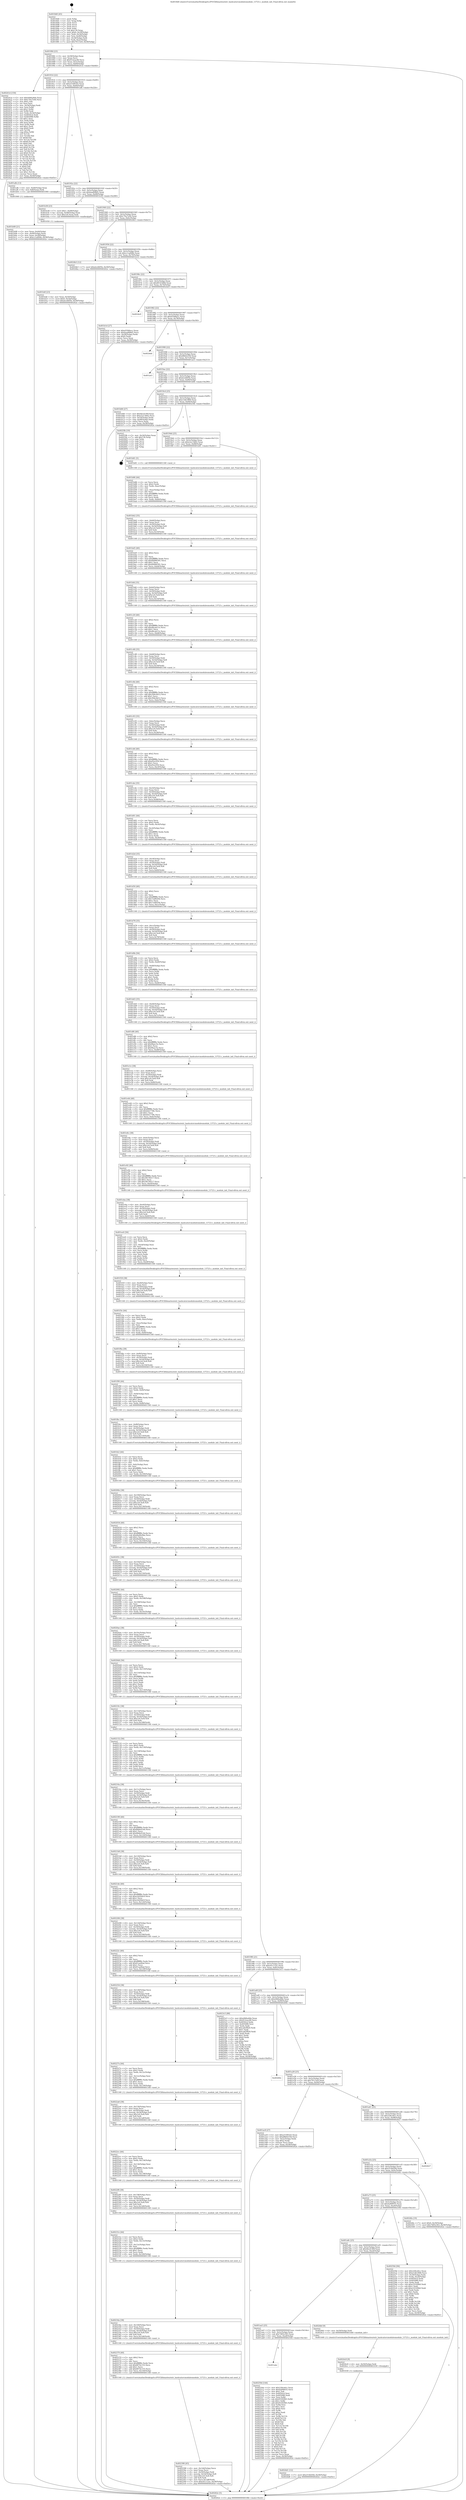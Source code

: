 digraph "0x4018d0" {
  label = "0x4018d0 (/mnt/c/Users/mathe/Desktop/tcc/POCII/binaries/extr_hashcatsrcmodulesmodule_13723.c_module_init_Final-ollvm.out::main(0))"
  labelloc = "t"
  node[shape=record]

  Entry [label="",width=0.3,height=0.3,shape=circle,fillcolor=black,style=filled]
  "0x4018fd" [label="{
     0x4018fd [23]\l
     | [instrs]\l
     &nbsp;&nbsp;0x4018fd \<+3\>: mov -0x58(%rbp),%eax\l
     &nbsp;&nbsp;0x401900 \<+2\>: mov %eax,%ecx\l
     &nbsp;&nbsp;0x401902 \<+6\>: sub $0x912eac48,%ecx\l
     &nbsp;&nbsp;0x401908 \<+3\>: mov %eax,-0x5c(%rbp)\l
     &nbsp;&nbsp;0x40190b \<+3\>: mov %ecx,-0x60(%rbp)\l
     &nbsp;&nbsp;0x40190e \<+6\>: je 000000000040241d \<main+0xb4d\>\l
  }"]
  "0x40241d" [label="{
     0x40241d [150]\l
     | [instrs]\l
     &nbsp;&nbsp;0x40241d \<+5\>: mov $0xe846a4bb,%eax\l
     &nbsp;&nbsp;0x402422 \<+5\>: mov $0xc76a7e44,%ecx\l
     &nbsp;&nbsp;0x402427 \<+2\>: mov $0x1,%dl\l
     &nbsp;&nbsp;0x402429 \<+2\>: xor %esi,%esi\l
     &nbsp;&nbsp;0x40242b \<+3\>: mov -0x54(%rbp),%edi\l
     &nbsp;&nbsp;0x40242e \<+3\>: mov %esi,%r8d\l
     &nbsp;&nbsp;0x402431 \<+4\>: sub $0x1,%r8d\l
     &nbsp;&nbsp;0x402435 \<+3\>: sub %r8d,%edi\l
     &nbsp;&nbsp;0x402438 \<+3\>: mov %edi,-0x54(%rbp)\l
     &nbsp;&nbsp;0x40243b \<+7\>: mov 0x4050c4,%edi\l
     &nbsp;&nbsp;0x402442 \<+8\>: mov 0x405088,%r8d\l
     &nbsp;&nbsp;0x40244a \<+3\>: sub $0x1,%esi\l
     &nbsp;&nbsp;0x40244d \<+3\>: mov %edi,%r9d\l
     &nbsp;&nbsp;0x402450 \<+3\>: add %esi,%r9d\l
     &nbsp;&nbsp;0x402453 \<+4\>: imul %r9d,%edi\l
     &nbsp;&nbsp;0x402457 \<+3\>: and $0x1,%edi\l
     &nbsp;&nbsp;0x40245a \<+3\>: cmp $0x0,%edi\l
     &nbsp;&nbsp;0x40245d \<+4\>: sete %r10b\l
     &nbsp;&nbsp;0x402461 \<+4\>: cmp $0xa,%r8d\l
     &nbsp;&nbsp;0x402465 \<+4\>: setl %r11b\l
     &nbsp;&nbsp;0x402469 \<+3\>: mov %r10b,%bl\l
     &nbsp;&nbsp;0x40246c \<+3\>: xor $0xff,%bl\l
     &nbsp;&nbsp;0x40246f \<+3\>: mov %r11b,%r14b\l
     &nbsp;&nbsp;0x402472 \<+4\>: xor $0xff,%r14b\l
     &nbsp;&nbsp;0x402476 \<+3\>: xor $0x0,%dl\l
     &nbsp;&nbsp;0x402479 \<+3\>: mov %bl,%r15b\l
     &nbsp;&nbsp;0x40247c \<+4\>: and $0x0,%r15b\l
     &nbsp;&nbsp;0x402480 \<+3\>: and %dl,%r10b\l
     &nbsp;&nbsp;0x402483 \<+3\>: mov %r14b,%r12b\l
     &nbsp;&nbsp;0x402486 \<+4\>: and $0x0,%r12b\l
     &nbsp;&nbsp;0x40248a \<+3\>: and %dl,%r11b\l
     &nbsp;&nbsp;0x40248d \<+3\>: or %r10b,%r15b\l
     &nbsp;&nbsp;0x402490 \<+3\>: or %r11b,%r12b\l
     &nbsp;&nbsp;0x402493 \<+3\>: xor %r12b,%r15b\l
     &nbsp;&nbsp;0x402496 \<+3\>: or %r14b,%bl\l
     &nbsp;&nbsp;0x402499 \<+3\>: xor $0xff,%bl\l
     &nbsp;&nbsp;0x40249c \<+3\>: or $0x0,%dl\l
     &nbsp;&nbsp;0x40249f \<+2\>: and %dl,%bl\l
     &nbsp;&nbsp;0x4024a1 \<+3\>: or %bl,%r15b\l
     &nbsp;&nbsp;0x4024a4 \<+4\>: test $0x1,%r15b\l
     &nbsp;&nbsp;0x4024a8 \<+3\>: cmovne %ecx,%eax\l
     &nbsp;&nbsp;0x4024ab \<+3\>: mov %eax,-0x58(%rbp)\l
     &nbsp;&nbsp;0x4024ae \<+5\>: jmp 000000000040262e \<main+0xd5e\>\l
  }"]
  "0x401914" [label="{
     0x401914 [22]\l
     | [instrs]\l
     &nbsp;&nbsp;0x401914 \<+5\>: jmp 0000000000401919 \<main+0x49\>\l
     &nbsp;&nbsp;0x401919 \<+3\>: mov -0x5c(%rbp),%eax\l
     &nbsp;&nbsp;0x40191c \<+5\>: sub $0xa51681b5,%eax\l
     &nbsp;&nbsp;0x401921 \<+3\>: mov %eax,-0x64(%rbp)\l
     &nbsp;&nbsp;0x401924 \<+6\>: je 0000000000401afb \<main+0x22b\>\l
  }"]
  Exit [label="",width=0.3,height=0.3,shape=circle,fillcolor=black,style=filled,peripheries=2]
  "0x401afb" [label="{
     0x401afb [13]\l
     | [instrs]\l
     &nbsp;&nbsp;0x401afb \<+4\>: mov -0x40(%rbp),%rax\l
     &nbsp;&nbsp;0x401aff \<+4\>: mov 0x8(%rax),%rdi\l
     &nbsp;&nbsp;0x401b03 \<+5\>: call 0000000000401060 \<atoi@plt\>\l
     | [calls]\l
     &nbsp;&nbsp;0x401060 \{1\} (unknown)\l
  }"]
  "0x40192a" [label="{
     0x40192a [22]\l
     | [instrs]\l
     &nbsp;&nbsp;0x40192a \<+5\>: jmp 000000000040192f \<main+0x5f\>\l
     &nbsp;&nbsp;0x40192f \<+3\>: mov -0x5c(%rbp),%eax\l
     &nbsp;&nbsp;0x401932 \<+5\>: sub $0xbaa898d5,%eax\l
     &nbsp;&nbsp;0x401937 \<+3\>: mov %eax,-0x68(%rbp)\l
     &nbsp;&nbsp;0x40193a \<+6\>: je 0000000000401b38 \<main+0x268\>\l
  }"]
  "0x401abe" [label="{
     0x401abe\l
  }", style=dashed]
  "0x401b38" [label="{
     0x401b38 [23]\l
     | [instrs]\l
     &nbsp;&nbsp;0x401b38 \<+7\>: movl $0x1,-0x48(%rbp)\l
     &nbsp;&nbsp;0x401b3f \<+4\>: movslq -0x48(%rbp),%rax\l
     &nbsp;&nbsp;0x401b43 \<+7\>: imul $0x1e0,%rax,%rdi\l
     &nbsp;&nbsp;0x401b4a \<+5\>: call 0000000000401050 \<malloc@plt\>\l
     | [calls]\l
     &nbsp;&nbsp;0x401050 \{1\} (unknown)\l
  }"]
  "0x401940" [label="{
     0x401940 [22]\l
     | [instrs]\l
     &nbsp;&nbsp;0x401940 \<+5\>: jmp 0000000000401945 \<main+0x75\>\l
     &nbsp;&nbsp;0x401945 \<+3\>: mov -0x5c(%rbp),%eax\l
     &nbsp;&nbsp;0x401948 \<+5\>: sub $0xc76a7e44,%eax\l
     &nbsp;&nbsp;0x40194d \<+3\>: mov %eax,-0x6c(%rbp)\l
     &nbsp;&nbsp;0x401950 \<+6\>: je 00000000004024b3 \<main+0xbe3\>\l
  }"]
  "0x40250d" [label="{
     0x40250d [144]\l
     | [instrs]\l
     &nbsp;&nbsp;0x40250d \<+5\>: mov $0x228ce6cc,%eax\l
     &nbsp;&nbsp;0x402512 \<+5\>: mov $0x4af08935,%ecx\l
     &nbsp;&nbsp;0x402517 \<+2\>: mov $0x1,%dl\l
     &nbsp;&nbsp;0x402519 \<+7\>: mov 0x4050c4,%esi\l
     &nbsp;&nbsp;0x402520 \<+7\>: mov 0x405088,%edi\l
     &nbsp;&nbsp;0x402527 \<+3\>: mov %esi,%r8d\l
     &nbsp;&nbsp;0x40252a \<+7\>: sub $0x933f2965,%r8d\l
     &nbsp;&nbsp;0x402531 \<+4\>: sub $0x1,%r8d\l
     &nbsp;&nbsp;0x402535 \<+7\>: add $0x933f2965,%r8d\l
     &nbsp;&nbsp;0x40253c \<+4\>: imul %r8d,%esi\l
     &nbsp;&nbsp;0x402540 \<+3\>: and $0x1,%esi\l
     &nbsp;&nbsp;0x402543 \<+3\>: cmp $0x0,%esi\l
     &nbsp;&nbsp;0x402546 \<+4\>: sete %r9b\l
     &nbsp;&nbsp;0x40254a \<+3\>: cmp $0xa,%edi\l
     &nbsp;&nbsp;0x40254d \<+4\>: setl %r10b\l
     &nbsp;&nbsp;0x402551 \<+3\>: mov %r9b,%r11b\l
     &nbsp;&nbsp;0x402554 \<+4\>: xor $0xff,%r11b\l
     &nbsp;&nbsp;0x402558 \<+3\>: mov %r10b,%bl\l
     &nbsp;&nbsp;0x40255b \<+3\>: xor $0xff,%bl\l
     &nbsp;&nbsp;0x40255e \<+3\>: xor $0x0,%dl\l
     &nbsp;&nbsp;0x402561 \<+3\>: mov %r11b,%r14b\l
     &nbsp;&nbsp;0x402564 \<+4\>: and $0x0,%r14b\l
     &nbsp;&nbsp;0x402568 \<+3\>: and %dl,%r9b\l
     &nbsp;&nbsp;0x40256b \<+3\>: mov %bl,%r15b\l
     &nbsp;&nbsp;0x40256e \<+4\>: and $0x0,%r15b\l
     &nbsp;&nbsp;0x402572 \<+3\>: and %dl,%r10b\l
     &nbsp;&nbsp;0x402575 \<+3\>: or %r9b,%r14b\l
     &nbsp;&nbsp;0x402578 \<+3\>: or %r10b,%r15b\l
     &nbsp;&nbsp;0x40257b \<+3\>: xor %r15b,%r14b\l
     &nbsp;&nbsp;0x40257e \<+3\>: or %bl,%r11b\l
     &nbsp;&nbsp;0x402581 \<+4\>: xor $0xff,%r11b\l
     &nbsp;&nbsp;0x402585 \<+3\>: or $0x0,%dl\l
     &nbsp;&nbsp;0x402588 \<+3\>: and %dl,%r11b\l
     &nbsp;&nbsp;0x40258b \<+3\>: or %r11b,%r14b\l
     &nbsp;&nbsp;0x40258e \<+4\>: test $0x1,%r14b\l
     &nbsp;&nbsp;0x402592 \<+3\>: cmovne %ecx,%eax\l
     &nbsp;&nbsp;0x402595 \<+3\>: mov %eax,-0x58(%rbp)\l
     &nbsp;&nbsp;0x402598 \<+5\>: jmp 000000000040262e \<main+0xd5e\>\l
  }"]
  "0x4024b3" [label="{
     0x4024b3 [12]\l
     | [instrs]\l
     &nbsp;&nbsp;0x4024b3 \<+7\>: movl $0xdce46f5b,-0x58(%rbp)\l
     &nbsp;&nbsp;0x4024ba \<+5\>: jmp 000000000040262e \<main+0xd5e\>\l
  }"]
  "0x401956" [label="{
     0x401956 [22]\l
     | [instrs]\l
     &nbsp;&nbsp;0x401956 \<+5\>: jmp 000000000040195b \<main+0x8b\>\l
     &nbsp;&nbsp;0x40195b \<+3\>: mov -0x5c(%rbp),%eax\l
     &nbsp;&nbsp;0x40195e \<+5\>: sub $0xcc1ad94b,%eax\l
     &nbsp;&nbsp;0x401963 \<+3\>: mov %eax,-0x70(%rbp)\l
     &nbsp;&nbsp;0x401966 \<+6\>: je 0000000000401b1d \<main+0x24d\>\l
  }"]
  "0x4024d1" [label="{
     0x4024d1 [12]\l
     | [instrs]\l
     &nbsp;&nbsp;0x4024d1 \<+7\>: movl $0x253bf29d,-0x58(%rbp)\l
     &nbsp;&nbsp;0x4024d8 \<+5\>: jmp 000000000040262e \<main+0xd5e\>\l
  }"]
  "0x401b1d" [label="{
     0x401b1d [27]\l
     | [instrs]\l
     &nbsp;&nbsp;0x401b1d \<+5\>: mov $0xd3566ecc,%eax\l
     &nbsp;&nbsp;0x401b22 \<+5\>: mov $0xbaa898d5,%ecx\l
     &nbsp;&nbsp;0x401b27 \<+3\>: mov -0x28(%rbp),%edx\l
     &nbsp;&nbsp;0x401b2a \<+3\>: cmp $0x0,%edx\l
     &nbsp;&nbsp;0x401b2d \<+3\>: cmove %ecx,%eax\l
     &nbsp;&nbsp;0x401b30 \<+3\>: mov %eax,-0x58(%rbp)\l
     &nbsp;&nbsp;0x401b33 \<+5\>: jmp 000000000040262e \<main+0xd5e\>\l
  }"]
  "0x40196c" [label="{
     0x40196c [22]\l
     | [instrs]\l
     &nbsp;&nbsp;0x40196c \<+5\>: jmp 0000000000401971 \<main+0xa1\>\l
     &nbsp;&nbsp;0x401971 \<+3\>: mov -0x5c(%rbp),%eax\l
     &nbsp;&nbsp;0x401974 \<+5\>: sub $0xd014348d,%eax\l
     &nbsp;&nbsp;0x401979 \<+3\>: mov %eax,-0x74(%rbp)\l
     &nbsp;&nbsp;0x40197c \<+6\>: je 00000000004024e9 \<main+0xc19\>\l
  }"]
  "0x4024c8" [label="{
     0x4024c8 [9]\l
     | [instrs]\l
     &nbsp;&nbsp;0x4024c8 \<+4\>: mov -0x50(%rbp),%rdi\l
     &nbsp;&nbsp;0x4024cc \<+5\>: call 0000000000401030 \<free@plt\>\l
     | [calls]\l
     &nbsp;&nbsp;0x401030 \{1\} (unknown)\l
  }"]
  "0x4024e9" [label="{
     0x4024e9\l
  }", style=dashed]
  "0x401982" [label="{
     0x401982 [22]\l
     | [instrs]\l
     &nbsp;&nbsp;0x401982 \<+5\>: jmp 0000000000401987 \<main+0xb7\>\l
     &nbsp;&nbsp;0x401987 \<+3\>: mov -0x5c(%rbp),%eax\l
     &nbsp;&nbsp;0x40198a \<+5\>: sub $0xd3566ecc,%eax\l
     &nbsp;&nbsp;0x40198f \<+3\>: mov %eax,-0x78(%rbp)\l
     &nbsp;&nbsp;0x401992 \<+6\>: je 00000000004024dd \<main+0xc0d\>\l
  }"]
  "0x401aa5" [label="{
     0x401aa5 [25]\l
     | [instrs]\l
     &nbsp;&nbsp;0x401aa5 \<+5\>: jmp 0000000000401aaa \<main+0x1da\>\l
     &nbsp;&nbsp;0x401aaa \<+3\>: mov -0x5c(%rbp),%eax\l
     &nbsp;&nbsp;0x401aad \<+5\>: sub $0x7485e363,%eax\l
     &nbsp;&nbsp;0x401ab2 \<+6\>: mov %eax,-0xa8(%rbp)\l
     &nbsp;&nbsp;0x401ab8 \<+6\>: je 000000000040250d \<main+0xc3d\>\l
  }"]
  "0x4024dd" [label="{
     0x4024dd\l
  }", style=dashed]
  "0x401998" [label="{
     0x401998 [22]\l
     | [instrs]\l
     &nbsp;&nbsp;0x401998 \<+5\>: jmp 000000000040199d \<main+0xcd\>\l
     &nbsp;&nbsp;0x40199d \<+3\>: mov -0x5c(%rbp),%eax\l
     &nbsp;&nbsp;0x4019a0 \<+5\>: sub $0xd8b0e556,%eax\l
     &nbsp;&nbsp;0x4019a5 \<+3\>: mov %eax,-0x7c(%rbp)\l
     &nbsp;&nbsp;0x4019a8 \<+6\>: je 0000000000401ae3 \<main+0x213\>\l
  }"]
  "0x4024bf" [label="{
     0x4024bf [9]\l
     | [instrs]\l
     &nbsp;&nbsp;0x4024bf \<+4\>: mov -0x50(%rbp),%rdi\l
     &nbsp;&nbsp;0x4024c3 \<+5\>: call 0000000000401440 \<module_init\>\l
     | [calls]\l
     &nbsp;&nbsp;0x401440 \{1\} (/mnt/c/Users/mathe/Desktop/tcc/POCII/binaries/extr_hashcatsrcmodulesmodule_13723.c_module_init_Final-ollvm.out::module_init)\l
  }"]
  "0x401ae3" [label="{
     0x401ae3\l
  }", style=dashed]
  "0x4019ae" [label="{
     0x4019ae [22]\l
     | [instrs]\l
     &nbsp;&nbsp;0x4019ae \<+5\>: jmp 00000000004019b3 \<main+0xe3\>\l
     &nbsp;&nbsp;0x4019b3 \<+3\>: mov -0x5c(%rbp),%eax\l
     &nbsp;&nbsp;0x4019b6 \<+5\>: sub $0xdce46f5b,%eax\l
     &nbsp;&nbsp;0x4019bb \<+3\>: mov %eax,-0x80(%rbp)\l
     &nbsp;&nbsp;0x4019be \<+6\>: je 0000000000401b66 \<main+0x296\>\l
  }"]
  "0x401a8c" [label="{
     0x401a8c [25]\l
     | [instrs]\l
     &nbsp;&nbsp;0x401a8c \<+5\>: jmp 0000000000401a91 \<main+0x1c1\>\l
     &nbsp;&nbsp;0x401a91 \<+3\>: mov -0x5c(%rbp),%eax\l
     &nbsp;&nbsp;0x401a94 \<+5\>: sub $0x4bcd140f,%eax\l
     &nbsp;&nbsp;0x401a99 \<+6\>: mov %eax,-0xa4(%rbp)\l
     &nbsp;&nbsp;0x401a9f \<+6\>: je 00000000004024bf \<main+0xbef\>\l
  }"]
  "0x401b66" [label="{
     0x401b66 [27]\l
     | [instrs]\l
     &nbsp;&nbsp;0x401b66 \<+5\>: mov $0x4bcd140f,%eax\l
     &nbsp;&nbsp;0x401b6b \<+5\>: mov $0xe2a13b62,%ecx\l
     &nbsp;&nbsp;0x401b70 \<+3\>: mov -0x54(%rbp),%edx\l
     &nbsp;&nbsp;0x401b73 \<+3\>: cmp -0x48(%rbp),%edx\l
     &nbsp;&nbsp;0x401b76 \<+3\>: cmovl %ecx,%eax\l
     &nbsp;&nbsp;0x401b79 \<+3\>: mov %eax,-0x58(%rbp)\l
     &nbsp;&nbsp;0x401b7c \<+5\>: jmp 000000000040262e \<main+0xd5e\>\l
  }"]
  "0x4019c4" [label="{
     0x4019c4 [25]\l
     | [instrs]\l
     &nbsp;&nbsp;0x4019c4 \<+5\>: jmp 00000000004019c9 \<main+0xf9\>\l
     &nbsp;&nbsp;0x4019c9 \<+3\>: mov -0x5c(%rbp),%eax\l
     &nbsp;&nbsp;0x4019cc \<+5\>: sub $0xe1db1868,%eax\l
     &nbsp;&nbsp;0x4019d1 \<+6\>: mov %eax,-0x84(%rbp)\l
     &nbsp;&nbsp;0x4019d7 \<+6\>: je 00000000004025fb \<main+0xd2b\>\l
  }"]
  "0x40259d" [label="{
     0x40259d [94]\l
     | [instrs]\l
     &nbsp;&nbsp;0x40259d \<+5\>: mov $0x228ce6cc,%eax\l
     &nbsp;&nbsp;0x4025a2 \<+5\>: mov $0xe1db1868,%ecx\l
     &nbsp;&nbsp;0x4025a7 \<+3\>: mov -0x30(%rbp),%edx\l
     &nbsp;&nbsp;0x4025aa \<+3\>: mov %edx,-0x24(%rbp)\l
     &nbsp;&nbsp;0x4025ad \<+7\>: mov 0x4050c4,%edx\l
     &nbsp;&nbsp;0x4025b4 \<+7\>: mov 0x405088,%esi\l
     &nbsp;&nbsp;0x4025bb \<+2\>: mov %edx,%edi\l
     &nbsp;&nbsp;0x4025bd \<+6\>: sub $0xe10169b0,%edi\l
     &nbsp;&nbsp;0x4025c3 \<+3\>: sub $0x1,%edi\l
     &nbsp;&nbsp;0x4025c6 \<+6\>: add $0xe10169b0,%edi\l
     &nbsp;&nbsp;0x4025cc \<+3\>: imul %edi,%edx\l
     &nbsp;&nbsp;0x4025cf \<+3\>: and $0x1,%edx\l
     &nbsp;&nbsp;0x4025d2 \<+3\>: cmp $0x0,%edx\l
     &nbsp;&nbsp;0x4025d5 \<+4\>: sete %r8b\l
     &nbsp;&nbsp;0x4025d9 \<+3\>: cmp $0xa,%esi\l
     &nbsp;&nbsp;0x4025dc \<+4\>: setl %r9b\l
     &nbsp;&nbsp;0x4025e0 \<+3\>: mov %r8b,%r10b\l
     &nbsp;&nbsp;0x4025e3 \<+3\>: and %r9b,%r10b\l
     &nbsp;&nbsp;0x4025e6 \<+3\>: xor %r9b,%r8b\l
     &nbsp;&nbsp;0x4025e9 \<+3\>: or %r8b,%r10b\l
     &nbsp;&nbsp;0x4025ec \<+4\>: test $0x1,%r10b\l
     &nbsp;&nbsp;0x4025f0 \<+3\>: cmovne %ecx,%eax\l
     &nbsp;&nbsp;0x4025f3 \<+3\>: mov %eax,-0x58(%rbp)\l
     &nbsp;&nbsp;0x4025f6 \<+5\>: jmp 000000000040262e \<main+0xd5e\>\l
  }"]
  "0x4025fb" [label="{
     0x4025fb [19]\l
     | [instrs]\l
     &nbsp;&nbsp;0x4025fb \<+3\>: mov -0x24(%rbp),%eax\l
     &nbsp;&nbsp;0x4025fe \<+7\>: add $0x130,%rsp\l
     &nbsp;&nbsp;0x402605 \<+1\>: pop %rbx\l
     &nbsp;&nbsp;0x402606 \<+2\>: pop %r12\l
     &nbsp;&nbsp;0x402608 \<+2\>: pop %r14\l
     &nbsp;&nbsp;0x40260a \<+2\>: pop %r15\l
     &nbsp;&nbsp;0x40260c \<+1\>: pop %rbp\l
     &nbsp;&nbsp;0x40260d \<+1\>: ret\l
  }"]
  "0x4019dd" [label="{
     0x4019dd [25]\l
     | [instrs]\l
     &nbsp;&nbsp;0x4019dd \<+5\>: jmp 00000000004019e2 \<main+0x112\>\l
     &nbsp;&nbsp;0x4019e2 \<+3\>: mov -0x5c(%rbp),%eax\l
     &nbsp;&nbsp;0x4019e5 \<+5\>: sub $0xe2a13b62,%eax\l
     &nbsp;&nbsp;0x4019ea \<+6\>: mov %eax,-0x88(%rbp)\l
     &nbsp;&nbsp;0x4019f0 \<+6\>: je 0000000000401b81 \<main+0x2b1\>\l
  }"]
  "0x401a73" [label="{
     0x401a73 [25]\l
     | [instrs]\l
     &nbsp;&nbsp;0x401a73 \<+5\>: jmp 0000000000401a78 \<main+0x1a8\>\l
     &nbsp;&nbsp;0x401a78 \<+3\>: mov -0x5c(%rbp),%eax\l
     &nbsp;&nbsp;0x401a7b \<+5\>: sub $0x4af08935,%eax\l
     &nbsp;&nbsp;0x401a80 \<+6\>: mov %eax,-0xa0(%rbp)\l
     &nbsp;&nbsp;0x401a86 \<+6\>: je 000000000040259d \<main+0xccd\>\l
  }"]
  "0x401b81" [label="{
     0x401b81 [5]\l
     | [instrs]\l
     &nbsp;&nbsp;0x401b81 \<+5\>: call 0000000000401160 \<next_i\>\l
     | [calls]\l
     &nbsp;&nbsp;0x401160 \{1\} (/mnt/c/Users/mathe/Desktop/tcc/POCII/binaries/extr_hashcatsrcmodulesmodule_13723.c_module_init_Final-ollvm.out::next_i)\l
  }"]
  "0x4019f6" [label="{
     0x4019f6 [25]\l
     | [instrs]\l
     &nbsp;&nbsp;0x4019f6 \<+5\>: jmp 00000000004019fb \<main+0x12b\>\l
     &nbsp;&nbsp;0x4019fb \<+3\>: mov -0x5c(%rbp),%eax\l
     &nbsp;&nbsp;0x4019fe \<+5\>: sub $0xe41c12ac,%eax\l
     &nbsp;&nbsp;0x401a03 \<+6\>: mov %eax,-0x8c(%rbp)\l
     &nbsp;&nbsp;0x401a09 \<+6\>: je 00000000004023c5 \<main+0xaf5\>\l
  }"]
  "0x4024fa" [label="{
     0x4024fa [19]\l
     | [instrs]\l
     &nbsp;&nbsp;0x4024fa \<+7\>: movl $0x0,-0x30(%rbp)\l
     &nbsp;&nbsp;0x402501 \<+7\>: movl $0x7485e363,-0x58(%rbp)\l
     &nbsp;&nbsp;0x402508 \<+5\>: jmp 000000000040262e \<main+0xd5e\>\l
  }"]
  "0x4023c5" [label="{
     0x4023c5 [88]\l
     | [instrs]\l
     &nbsp;&nbsp;0x4023c5 \<+5\>: mov $0xe846a4bb,%eax\l
     &nbsp;&nbsp;0x4023ca \<+5\>: mov $0x912eac48,%ecx\l
     &nbsp;&nbsp;0x4023cf \<+7\>: mov 0x4050c4,%edx\l
     &nbsp;&nbsp;0x4023d6 \<+7\>: mov 0x405088,%esi\l
     &nbsp;&nbsp;0x4023dd \<+2\>: mov %edx,%edi\l
     &nbsp;&nbsp;0x4023df \<+6\>: add $0xca62f820,%edi\l
     &nbsp;&nbsp;0x4023e5 \<+3\>: sub $0x1,%edi\l
     &nbsp;&nbsp;0x4023e8 \<+6\>: sub $0xca62f820,%edi\l
     &nbsp;&nbsp;0x4023ee \<+3\>: imul %edi,%edx\l
     &nbsp;&nbsp;0x4023f1 \<+3\>: and $0x1,%edx\l
     &nbsp;&nbsp;0x4023f4 \<+3\>: cmp $0x0,%edx\l
     &nbsp;&nbsp;0x4023f7 \<+4\>: sete %r8b\l
     &nbsp;&nbsp;0x4023fb \<+3\>: cmp $0xa,%esi\l
     &nbsp;&nbsp;0x4023fe \<+4\>: setl %r9b\l
     &nbsp;&nbsp;0x402402 \<+3\>: mov %r8b,%r10b\l
     &nbsp;&nbsp;0x402405 \<+3\>: and %r9b,%r10b\l
     &nbsp;&nbsp;0x402408 \<+3\>: xor %r9b,%r8b\l
     &nbsp;&nbsp;0x40240b \<+3\>: or %r8b,%r10b\l
     &nbsp;&nbsp;0x40240e \<+4\>: test $0x1,%r10b\l
     &nbsp;&nbsp;0x402412 \<+3\>: cmovne %ecx,%eax\l
     &nbsp;&nbsp;0x402415 \<+3\>: mov %eax,-0x58(%rbp)\l
     &nbsp;&nbsp;0x402418 \<+5\>: jmp 000000000040262e \<main+0xd5e\>\l
  }"]
  "0x401a0f" [label="{
     0x401a0f [25]\l
     | [instrs]\l
     &nbsp;&nbsp;0x401a0f \<+5\>: jmp 0000000000401a14 \<main+0x144\>\l
     &nbsp;&nbsp;0x401a14 \<+3\>: mov -0x5c(%rbp),%eax\l
     &nbsp;&nbsp;0x401a17 \<+5\>: sub $0xe846a4bb,%eax\l
     &nbsp;&nbsp;0x401a1c \<+6\>: mov %eax,-0x90(%rbp)\l
     &nbsp;&nbsp;0x401a22 \<+6\>: je 000000000040260e \<main+0xd3e\>\l
  }"]
  "0x401a5a" [label="{
     0x401a5a [25]\l
     | [instrs]\l
     &nbsp;&nbsp;0x401a5a \<+5\>: jmp 0000000000401a5f \<main+0x18f\>\l
     &nbsp;&nbsp;0x401a5f \<+3\>: mov -0x5c(%rbp),%eax\l
     &nbsp;&nbsp;0x401a62 \<+5\>: sub $0x253bf29d,%eax\l
     &nbsp;&nbsp;0x401a67 \<+6\>: mov %eax,-0x9c(%rbp)\l
     &nbsp;&nbsp;0x401a6d \<+6\>: je 00000000004024fa \<main+0xc2a\>\l
  }"]
  "0x40260e" [label="{
     0x40260e\l
  }", style=dashed]
  "0x401a28" [label="{
     0x401a28 [25]\l
     | [instrs]\l
     &nbsp;&nbsp;0x401a28 \<+5\>: jmp 0000000000401a2d \<main+0x15d\>\l
     &nbsp;&nbsp;0x401a2d \<+3\>: mov -0x5c(%rbp),%eax\l
     &nbsp;&nbsp;0x401a30 \<+5\>: sub $0x79115e9,%eax\l
     &nbsp;&nbsp;0x401a35 \<+6\>: mov %eax,-0x94(%rbp)\l
     &nbsp;&nbsp;0x401a3b \<+6\>: je 0000000000401ac8 \<main+0x1f8\>\l
  }"]
  "0x402627" [label="{
     0x402627\l
  }", style=dashed]
  "0x401ac8" [label="{
     0x401ac8 [27]\l
     | [instrs]\l
     &nbsp;&nbsp;0x401ac8 \<+5\>: mov $0xa51681b5,%eax\l
     &nbsp;&nbsp;0x401acd \<+5\>: mov $0xd8b0e556,%ecx\l
     &nbsp;&nbsp;0x401ad2 \<+3\>: mov -0x2c(%rbp),%edx\l
     &nbsp;&nbsp;0x401ad5 \<+3\>: cmp $0x2,%edx\l
     &nbsp;&nbsp;0x401ad8 \<+3\>: cmovne %ecx,%eax\l
     &nbsp;&nbsp;0x401adb \<+3\>: mov %eax,-0x58(%rbp)\l
     &nbsp;&nbsp;0x401ade \<+5\>: jmp 000000000040262e \<main+0xd5e\>\l
  }"]
  "0x401a41" [label="{
     0x401a41 [25]\l
     | [instrs]\l
     &nbsp;&nbsp;0x401a41 \<+5\>: jmp 0000000000401a46 \<main+0x176\>\l
     &nbsp;&nbsp;0x401a46 \<+3\>: mov -0x5c(%rbp),%eax\l
     &nbsp;&nbsp;0x401a49 \<+5\>: sub $0x228ce6cc,%eax\l
     &nbsp;&nbsp;0x401a4e \<+6\>: mov %eax,-0x98(%rbp)\l
     &nbsp;&nbsp;0x401a54 \<+6\>: je 0000000000402627 \<main+0xd57\>\l
  }"]
  "0x40262e" [label="{
     0x40262e [5]\l
     | [instrs]\l
     &nbsp;&nbsp;0x40262e \<+5\>: jmp 00000000004018fd \<main+0x2d\>\l
  }"]
  "0x4018d0" [label="{
     0x4018d0 [45]\l
     | [instrs]\l
     &nbsp;&nbsp;0x4018d0 \<+1\>: push %rbp\l
     &nbsp;&nbsp;0x4018d1 \<+3\>: mov %rsp,%rbp\l
     &nbsp;&nbsp;0x4018d4 \<+2\>: push %r15\l
     &nbsp;&nbsp;0x4018d6 \<+2\>: push %r14\l
     &nbsp;&nbsp;0x4018d8 \<+2\>: push %r12\l
     &nbsp;&nbsp;0x4018da \<+1\>: push %rbx\l
     &nbsp;&nbsp;0x4018db \<+7\>: sub $0x130,%rsp\l
     &nbsp;&nbsp;0x4018e2 \<+7\>: movl $0x0,-0x30(%rbp)\l
     &nbsp;&nbsp;0x4018e9 \<+3\>: mov %edi,-0x34(%rbp)\l
     &nbsp;&nbsp;0x4018ec \<+4\>: mov %rsi,-0x40(%rbp)\l
     &nbsp;&nbsp;0x4018f0 \<+3\>: mov -0x34(%rbp),%edi\l
     &nbsp;&nbsp;0x4018f3 \<+3\>: mov %edi,-0x2c(%rbp)\l
     &nbsp;&nbsp;0x4018f6 \<+7\>: movl $0x79115e9,-0x58(%rbp)\l
  }"]
  "0x401b08" [label="{
     0x401b08 [21]\l
     | [instrs]\l
     &nbsp;&nbsp;0x401b08 \<+3\>: mov %eax,-0x44(%rbp)\l
     &nbsp;&nbsp;0x401b0b \<+3\>: mov -0x44(%rbp),%eax\l
     &nbsp;&nbsp;0x401b0e \<+3\>: mov %eax,-0x28(%rbp)\l
     &nbsp;&nbsp;0x401b11 \<+7\>: movl $0xcc1ad94b,-0x58(%rbp)\l
     &nbsp;&nbsp;0x401b18 \<+5\>: jmp 000000000040262e \<main+0xd5e\>\l
  }"]
  "0x401b4f" [label="{
     0x401b4f [23]\l
     | [instrs]\l
     &nbsp;&nbsp;0x401b4f \<+4\>: mov %rax,-0x50(%rbp)\l
     &nbsp;&nbsp;0x401b53 \<+7\>: movl $0x0,-0x54(%rbp)\l
     &nbsp;&nbsp;0x401b5a \<+7\>: movl $0xdce46f5b,-0x58(%rbp)\l
     &nbsp;&nbsp;0x401b61 \<+5\>: jmp 000000000040262e \<main+0xd5e\>\l
  }"]
  "0x401b86" [label="{
     0x401b86 [44]\l
     | [instrs]\l
     &nbsp;&nbsp;0x401b86 \<+2\>: xor %ecx,%ecx\l
     &nbsp;&nbsp;0x401b88 \<+5\>: mov $0x2,%edx\l
     &nbsp;&nbsp;0x401b8d \<+6\>: mov %edx,-0xac(%rbp)\l
     &nbsp;&nbsp;0x401b93 \<+1\>: cltd\l
     &nbsp;&nbsp;0x401b94 \<+6\>: mov -0xac(%rbp),%esi\l
     &nbsp;&nbsp;0x401b9a \<+2\>: idiv %esi\l
     &nbsp;&nbsp;0x401b9c \<+6\>: imul $0xfffffffe,%edx,%edx\l
     &nbsp;&nbsp;0x401ba2 \<+3\>: sub $0x1,%ecx\l
     &nbsp;&nbsp;0x401ba5 \<+2\>: sub %ecx,%edx\l
     &nbsp;&nbsp;0x401ba7 \<+6\>: mov %edx,-0xb0(%rbp)\l
     &nbsp;&nbsp;0x401bad \<+5\>: call 0000000000401160 \<next_i\>\l
     | [calls]\l
     &nbsp;&nbsp;0x401160 \{1\} (/mnt/c/Users/mathe/Desktop/tcc/POCII/binaries/extr_hashcatsrcmodulesmodule_13723.c_module_init_Final-ollvm.out::next_i)\l
  }"]
  "0x401bb2" [label="{
     0x401bb2 [35]\l
     | [instrs]\l
     &nbsp;&nbsp;0x401bb2 \<+6\>: mov -0xb0(%rbp),%ecx\l
     &nbsp;&nbsp;0x401bb8 \<+3\>: imul %eax,%ecx\l
     &nbsp;&nbsp;0x401bbb \<+4\>: mov -0x50(%rbp),%rdi\l
     &nbsp;&nbsp;0x401bbf \<+4\>: movslq -0x54(%rbp),%r8\l
     &nbsp;&nbsp;0x401bc3 \<+7\>: imul $0x1e0,%r8,%r8\l
     &nbsp;&nbsp;0x401bca \<+3\>: add %r8,%rdi\l
     &nbsp;&nbsp;0x401bcd \<+3\>: mov %ecx,0x10(%rdi)\l
     &nbsp;&nbsp;0x401bd0 \<+5\>: call 0000000000401160 \<next_i\>\l
     | [calls]\l
     &nbsp;&nbsp;0x401160 \{1\} (/mnt/c/Users/mathe/Desktop/tcc/POCII/binaries/extr_hashcatsrcmodulesmodule_13723.c_module_init_Final-ollvm.out::next_i)\l
  }"]
  "0x401bd5" [label="{
     0x401bd5 [40]\l
     | [instrs]\l
     &nbsp;&nbsp;0x401bd5 \<+5\>: mov $0x2,%ecx\l
     &nbsp;&nbsp;0x401bda \<+1\>: cltd\l
     &nbsp;&nbsp;0x401bdb \<+2\>: idiv %ecx\l
     &nbsp;&nbsp;0x401bdd \<+6\>: imul $0xfffffffe,%edx,%ecx\l
     &nbsp;&nbsp;0x401be3 \<+6\>: sub $0x84966391,%ecx\l
     &nbsp;&nbsp;0x401be9 \<+3\>: add $0x1,%ecx\l
     &nbsp;&nbsp;0x401bec \<+6\>: add $0x84966391,%ecx\l
     &nbsp;&nbsp;0x401bf2 \<+6\>: mov %ecx,-0xb4(%rbp)\l
     &nbsp;&nbsp;0x401bf8 \<+5\>: call 0000000000401160 \<next_i\>\l
     | [calls]\l
     &nbsp;&nbsp;0x401160 \{1\} (/mnt/c/Users/mathe/Desktop/tcc/POCII/binaries/extr_hashcatsrcmodulesmodule_13723.c_module_init_Final-ollvm.out::next_i)\l
  }"]
  "0x401bfd" [label="{
     0x401bfd [35]\l
     | [instrs]\l
     &nbsp;&nbsp;0x401bfd \<+6\>: mov -0xb4(%rbp),%ecx\l
     &nbsp;&nbsp;0x401c03 \<+3\>: imul %eax,%ecx\l
     &nbsp;&nbsp;0x401c06 \<+4\>: mov -0x50(%rbp),%rdi\l
     &nbsp;&nbsp;0x401c0a \<+4\>: movslq -0x54(%rbp),%r8\l
     &nbsp;&nbsp;0x401c0e \<+7\>: imul $0x1e0,%r8,%r8\l
     &nbsp;&nbsp;0x401c15 \<+3\>: add %r8,%rdi\l
     &nbsp;&nbsp;0x401c18 \<+3\>: mov %ecx,0x14(%rdi)\l
     &nbsp;&nbsp;0x401c1b \<+5\>: call 0000000000401160 \<next_i\>\l
     | [calls]\l
     &nbsp;&nbsp;0x401160 \{1\} (/mnt/c/Users/mathe/Desktop/tcc/POCII/binaries/extr_hashcatsrcmodulesmodule_13723.c_module_init_Final-ollvm.out::next_i)\l
  }"]
  "0x401c20" [label="{
     0x401c20 [40]\l
     | [instrs]\l
     &nbsp;&nbsp;0x401c20 \<+5\>: mov $0x2,%ecx\l
     &nbsp;&nbsp;0x401c25 \<+1\>: cltd\l
     &nbsp;&nbsp;0x401c26 \<+2\>: idiv %ecx\l
     &nbsp;&nbsp;0x401c28 \<+6\>: imul $0xfffffffe,%edx,%ecx\l
     &nbsp;&nbsp;0x401c2e \<+6\>: add $0xd6cab13c,%ecx\l
     &nbsp;&nbsp;0x401c34 \<+3\>: add $0x1,%ecx\l
     &nbsp;&nbsp;0x401c37 \<+6\>: sub $0xd6cab13c,%ecx\l
     &nbsp;&nbsp;0x401c3d \<+6\>: mov %ecx,-0xb8(%rbp)\l
     &nbsp;&nbsp;0x401c43 \<+5\>: call 0000000000401160 \<next_i\>\l
     | [calls]\l
     &nbsp;&nbsp;0x401160 \{1\} (/mnt/c/Users/mathe/Desktop/tcc/POCII/binaries/extr_hashcatsrcmodulesmodule_13723.c_module_init_Final-ollvm.out::next_i)\l
  }"]
  "0x401c48" [label="{
     0x401c48 [35]\l
     | [instrs]\l
     &nbsp;&nbsp;0x401c48 \<+6\>: mov -0xb8(%rbp),%ecx\l
     &nbsp;&nbsp;0x401c4e \<+3\>: imul %eax,%ecx\l
     &nbsp;&nbsp;0x401c51 \<+4\>: mov -0x50(%rbp),%rdi\l
     &nbsp;&nbsp;0x401c55 \<+4\>: movslq -0x54(%rbp),%r8\l
     &nbsp;&nbsp;0x401c59 \<+7\>: imul $0x1e0,%r8,%r8\l
     &nbsp;&nbsp;0x401c60 \<+3\>: add %r8,%rdi\l
     &nbsp;&nbsp;0x401c63 \<+3\>: mov %ecx,0x18(%rdi)\l
     &nbsp;&nbsp;0x401c66 \<+5\>: call 0000000000401160 \<next_i\>\l
     | [calls]\l
     &nbsp;&nbsp;0x401160 \{1\} (/mnt/c/Users/mathe/Desktop/tcc/POCII/binaries/extr_hashcatsrcmodulesmodule_13723.c_module_init_Final-ollvm.out::next_i)\l
  }"]
  "0x401c6b" [label="{
     0x401c6b [40]\l
     | [instrs]\l
     &nbsp;&nbsp;0x401c6b \<+5\>: mov $0x2,%ecx\l
     &nbsp;&nbsp;0x401c70 \<+1\>: cltd\l
     &nbsp;&nbsp;0x401c71 \<+2\>: idiv %ecx\l
     &nbsp;&nbsp;0x401c73 \<+6\>: imul $0xfffffffe,%edx,%ecx\l
     &nbsp;&nbsp;0x401c79 \<+6\>: add $0x394c0d12,%ecx\l
     &nbsp;&nbsp;0x401c7f \<+3\>: add $0x1,%ecx\l
     &nbsp;&nbsp;0x401c82 \<+6\>: sub $0x394c0d12,%ecx\l
     &nbsp;&nbsp;0x401c88 \<+6\>: mov %ecx,-0xbc(%rbp)\l
     &nbsp;&nbsp;0x401c8e \<+5\>: call 0000000000401160 \<next_i\>\l
     | [calls]\l
     &nbsp;&nbsp;0x401160 \{1\} (/mnt/c/Users/mathe/Desktop/tcc/POCII/binaries/extr_hashcatsrcmodulesmodule_13723.c_module_init_Final-ollvm.out::next_i)\l
  }"]
  "0x401c93" [label="{
     0x401c93 [35]\l
     | [instrs]\l
     &nbsp;&nbsp;0x401c93 \<+6\>: mov -0xbc(%rbp),%ecx\l
     &nbsp;&nbsp;0x401c99 \<+3\>: imul %eax,%ecx\l
     &nbsp;&nbsp;0x401c9c \<+4\>: mov -0x50(%rbp),%rdi\l
     &nbsp;&nbsp;0x401ca0 \<+4\>: movslq -0x54(%rbp),%r8\l
     &nbsp;&nbsp;0x401ca4 \<+7\>: imul $0x1e0,%r8,%r8\l
     &nbsp;&nbsp;0x401cab \<+3\>: add %r8,%rdi\l
     &nbsp;&nbsp;0x401cae \<+3\>: mov %ecx,0x28(%rdi)\l
     &nbsp;&nbsp;0x401cb1 \<+5\>: call 0000000000401160 \<next_i\>\l
     | [calls]\l
     &nbsp;&nbsp;0x401160 \{1\} (/mnt/c/Users/mathe/Desktop/tcc/POCII/binaries/extr_hashcatsrcmodulesmodule_13723.c_module_init_Final-ollvm.out::next_i)\l
  }"]
  "0x401cb6" [label="{
     0x401cb6 [40]\l
     | [instrs]\l
     &nbsp;&nbsp;0x401cb6 \<+5\>: mov $0x2,%ecx\l
     &nbsp;&nbsp;0x401cbb \<+1\>: cltd\l
     &nbsp;&nbsp;0x401cbc \<+2\>: idiv %ecx\l
     &nbsp;&nbsp;0x401cbe \<+6\>: imul $0xfffffffe,%edx,%ecx\l
     &nbsp;&nbsp;0x401cc4 \<+6\>: add $0xd5ec050,%ecx\l
     &nbsp;&nbsp;0x401cca \<+3\>: add $0x1,%ecx\l
     &nbsp;&nbsp;0x401ccd \<+6\>: sub $0xd5ec050,%ecx\l
     &nbsp;&nbsp;0x401cd3 \<+6\>: mov %ecx,-0xc0(%rbp)\l
     &nbsp;&nbsp;0x401cd9 \<+5\>: call 0000000000401160 \<next_i\>\l
     | [calls]\l
     &nbsp;&nbsp;0x401160 \{1\} (/mnt/c/Users/mathe/Desktop/tcc/POCII/binaries/extr_hashcatsrcmodulesmodule_13723.c_module_init_Final-ollvm.out::next_i)\l
  }"]
  "0x401cde" [label="{
     0x401cde [35]\l
     | [instrs]\l
     &nbsp;&nbsp;0x401cde \<+6\>: mov -0xc0(%rbp),%ecx\l
     &nbsp;&nbsp;0x401ce4 \<+3\>: imul %eax,%ecx\l
     &nbsp;&nbsp;0x401ce7 \<+4\>: mov -0x50(%rbp),%rdi\l
     &nbsp;&nbsp;0x401ceb \<+4\>: movslq -0x54(%rbp),%r8\l
     &nbsp;&nbsp;0x401cef \<+7\>: imul $0x1e0,%r8,%r8\l
     &nbsp;&nbsp;0x401cf6 \<+3\>: add %r8,%rdi\l
     &nbsp;&nbsp;0x401cf9 \<+3\>: mov %ecx,0x48(%rdi)\l
     &nbsp;&nbsp;0x401cfc \<+5\>: call 0000000000401160 \<next_i\>\l
     | [calls]\l
     &nbsp;&nbsp;0x401160 \{1\} (/mnt/c/Users/mathe/Desktop/tcc/POCII/binaries/extr_hashcatsrcmodulesmodule_13723.c_module_init_Final-ollvm.out::next_i)\l
  }"]
  "0x401d01" [label="{
     0x401d01 [44]\l
     | [instrs]\l
     &nbsp;&nbsp;0x401d01 \<+2\>: xor %ecx,%ecx\l
     &nbsp;&nbsp;0x401d03 \<+5\>: mov $0x2,%edx\l
     &nbsp;&nbsp;0x401d08 \<+6\>: mov %edx,-0xc4(%rbp)\l
     &nbsp;&nbsp;0x401d0e \<+1\>: cltd\l
     &nbsp;&nbsp;0x401d0f \<+6\>: mov -0xc4(%rbp),%esi\l
     &nbsp;&nbsp;0x401d15 \<+2\>: idiv %esi\l
     &nbsp;&nbsp;0x401d17 \<+6\>: imul $0xfffffffe,%edx,%edx\l
     &nbsp;&nbsp;0x401d1d \<+3\>: sub $0x1,%ecx\l
     &nbsp;&nbsp;0x401d20 \<+2\>: sub %ecx,%edx\l
     &nbsp;&nbsp;0x401d22 \<+6\>: mov %edx,-0xc8(%rbp)\l
     &nbsp;&nbsp;0x401d28 \<+5\>: call 0000000000401160 \<next_i\>\l
     | [calls]\l
     &nbsp;&nbsp;0x401160 \{1\} (/mnt/c/Users/mathe/Desktop/tcc/POCII/binaries/extr_hashcatsrcmodulesmodule_13723.c_module_init_Final-ollvm.out::next_i)\l
  }"]
  "0x401d2d" [label="{
     0x401d2d [35]\l
     | [instrs]\l
     &nbsp;&nbsp;0x401d2d \<+6\>: mov -0xc8(%rbp),%ecx\l
     &nbsp;&nbsp;0x401d33 \<+3\>: imul %eax,%ecx\l
     &nbsp;&nbsp;0x401d36 \<+4\>: mov -0x50(%rbp),%rdi\l
     &nbsp;&nbsp;0x401d3a \<+4\>: movslq -0x54(%rbp),%r8\l
     &nbsp;&nbsp;0x401d3e \<+7\>: imul $0x1e0,%r8,%r8\l
     &nbsp;&nbsp;0x401d45 \<+3\>: add %r8,%rdi\l
     &nbsp;&nbsp;0x401d48 \<+3\>: mov %ecx,0x60(%rdi)\l
     &nbsp;&nbsp;0x401d4b \<+5\>: call 0000000000401160 \<next_i\>\l
     | [calls]\l
     &nbsp;&nbsp;0x401160 \{1\} (/mnt/c/Users/mathe/Desktop/tcc/POCII/binaries/extr_hashcatsrcmodulesmodule_13723.c_module_init_Final-ollvm.out::next_i)\l
  }"]
  "0x401d50" [label="{
     0x401d50 [40]\l
     | [instrs]\l
     &nbsp;&nbsp;0x401d50 \<+5\>: mov $0x2,%ecx\l
     &nbsp;&nbsp;0x401d55 \<+1\>: cltd\l
     &nbsp;&nbsp;0x401d56 \<+2\>: idiv %ecx\l
     &nbsp;&nbsp;0x401d58 \<+6\>: imul $0xfffffffe,%edx,%ecx\l
     &nbsp;&nbsp;0x401d5e \<+6\>: sub $0x7cbf6204,%ecx\l
     &nbsp;&nbsp;0x401d64 \<+3\>: add $0x1,%ecx\l
     &nbsp;&nbsp;0x401d67 \<+6\>: add $0x7cbf6204,%ecx\l
     &nbsp;&nbsp;0x401d6d \<+6\>: mov %ecx,-0xcc(%rbp)\l
     &nbsp;&nbsp;0x401d73 \<+5\>: call 0000000000401160 \<next_i\>\l
     | [calls]\l
     &nbsp;&nbsp;0x401160 \{1\} (/mnt/c/Users/mathe/Desktop/tcc/POCII/binaries/extr_hashcatsrcmodulesmodule_13723.c_module_init_Final-ollvm.out::next_i)\l
  }"]
  "0x401d78" [label="{
     0x401d78 [35]\l
     | [instrs]\l
     &nbsp;&nbsp;0x401d78 \<+6\>: mov -0xcc(%rbp),%ecx\l
     &nbsp;&nbsp;0x401d7e \<+3\>: imul %eax,%ecx\l
     &nbsp;&nbsp;0x401d81 \<+4\>: mov -0x50(%rbp),%rdi\l
     &nbsp;&nbsp;0x401d85 \<+4\>: movslq -0x54(%rbp),%r8\l
     &nbsp;&nbsp;0x401d89 \<+7\>: imul $0x1e0,%r8,%r8\l
     &nbsp;&nbsp;0x401d90 \<+3\>: add %r8,%rdi\l
     &nbsp;&nbsp;0x401d93 \<+3\>: mov %ecx,0x78(%rdi)\l
     &nbsp;&nbsp;0x401d96 \<+5\>: call 0000000000401160 \<next_i\>\l
     | [calls]\l
     &nbsp;&nbsp;0x401160 \{1\} (/mnt/c/Users/mathe/Desktop/tcc/POCII/binaries/extr_hashcatsrcmodulesmodule_13723.c_module_init_Final-ollvm.out::next_i)\l
  }"]
  "0x401d9b" [label="{
     0x401d9b [56]\l
     | [instrs]\l
     &nbsp;&nbsp;0x401d9b \<+2\>: xor %ecx,%ecx\l
     &nbsp;&nbsp;0x401d9d \<+5\>: mov $0x2,%edx\l
     &nbsp;&nbsp;0x401da2 \<+6\>: mov %edx,-0xd0(%rbp)\l
     &nbsp;&nbsp;0x401da8 \<+1\>: cltd\l
     &nbsp;&nbsp;0x401da9 \<+6\>: mov -0xd0(%rbp),%esi\l
     &nbsp;&nbsp;0x401daf \<+2\>: idiv %esi\l
     &nbsp;&nbsp;0x401db1 \<+6\>: imul $0xfffffffe,%edx,%edx\l
     &nbsp;&nbsp;0x401db7 \<+3\>: mov %ecx,%r9d\l
     &nbsp;&nbsp;0x401dba \<+3\>: sub %edx,%r9d\l
     &nbsp;&nbsp;0x401dbd \<+2\>: mov %ecx,%edx\l
     &nbsp;&nbsp;0x401dbf \<+3\>: sub $0x1,%edx\l
     &nbsp;&nbsp;0x401dc2 \<+3\>: add %edx,%r9d\l
     &nbsp;&nbsp;0x401dc5 \<+3\>: sub %r9d,%ecx\l
     &nbsp;&nbsp;0x401dc8 \<+6\>: mov %ecx,-0xd4(%rbp)\l
     &nbsp;&nbsp;0x401dce \<+5\>: call 0000000000401160 \<next_i\>\l
     | [calls]\l
     &nbsp;&nbsp;0x401160 \{1\} (/mnt/c/Users/mathe/Desktop/tcc/POCII/binaries/extr_hashcatsrcmodulesmodule_13723.c_module_init_Final-ollvm.out::next_i)\l
  }"]
  "0x401dd3" [label="{
     0x401dd3 [35]\l
     | [instrs]\l
     &nbsp;&nbsp;0x401dd3 \<+6\>: mov -0xd4(%rbp),%ecx\l
     &nbsp;&nbsp;0x401dd9 \<+3\>: imul %eax,%ecx\l
     &nbsp;&nbsp;0x401ddc \<+4\>: mov -0x50(%rbp),%rdi\l
     &nbsp;&nbsp;0x401de0 \<+4\>: movslq -0x54(%rbp),%r8\l
     &nbsp;&nbsp;0x401de4 \<+7\>: imul $0x1e0,%r8,%r8\l
     &nbsp;&nbsp;0x401deb \<+3\>: add %r8,%rdi\l
     &nbsp;&nbsp;0x401dee \<+3\>: mov %ecx,0x7c(%rdi)\l
     &nbsp;&nbsp;0x401df1 \<+5\>: call 0000000000401160 \<next_i\>\l
     | [calls]\l
     &nbsp;&nbsp;0x401160 \{1\} (/mnt/c/Users/mathe/Desktop/tcc/POCII/binaries/extr_hashcatsrcmodulesmodule_13723.c_module_init_Final-ollvm.out::next_i)\l
  }"]
  "0x401df6" [label="{
     0x401df6 [40]\l
     | [instrs]\l
     &nbsp;&nbsp;0x401df6 \<+5\>: mov $0x2,%ecx\l
     &nbsp;&nbsp;0x401dfb \<+1\>: cltd\l
     &nbsp;&nbsp;0x401dfc \<+2\>: idiv %ecx\l
     &nbsp;&nbsp;0x401dfe \<+6\>: imul $0xfffffffe,%edx,%ecx\l
     &nbsp;&nbsp;0x401e04 \<+6\>: add $0x9faec5e,%ecx\l
     &nbsp;&nbsp;0x401e0a \<+3\>: add $0x1,%ecx\l
     &nbsp;&nbsp;0x401e0d \<+6\>: sub $0x9faec5e,%ecx\l
     &nbsp;&nbsp;0x401e13 \<+6\>: mov %ecx,-0xd8(%rbp)\l
     &nbsp;&nbsp;0x401e19 \<+5\>: call 0000000000401160 \<next_i\>\l
     | [calls]\l
     &nbsp;&nbsp;0x401160 \{1\} (/mnt/c/Users/mathe/Desktop/tcc/POCII/binaries/extr_hashcatsrcmodulesmodule_13723.c_module_init_Final-ollvm.out::next_i)\l
  }"]
  "0x401e1e" [label="{
     0x401e1e [38]\l
     | [instrs]\l
     &nbsp;&nbsp;0x401e1e \<+6\>: mov -0xd8(%rbp),%ecx\l
     &nbsp;&nbsp;0x401e24 \<+3\>: imul %eax,%ecx\l
     &nbsp;&nbsp;0x401e27 \<+4\>: mov -0x50(%rbp),%rdi\l
     &nbsp;&nbsp;0x401e2b \<+4\>: movslq -0x54(%rbp),%r8\l
     &nbsp;&nbsp;0x401e2f \<+7\>: imul $0x1e0,%r8,%r8\l
     &nbsp;&nbsp;0x401e36 \<+3\>: add %r8,%rdi\l
     &nbsp;&nbsp;0x401e39 \<+6\>: mov %ecx,0x80(%rdi)\l
     &nbsp;&nbsp;0x401e3f \<+5\>: call 0000000000401160 \<next_i\>\l
     | [calls]\l
     &nbsp;&nbsp;0x401160 \{1\} (/mnt/c/Users/mathe/Desktop/tcc/POCII/binaries/extr_hashcatsrcmodulesmodule_13723.c_module_init_Final-ollvm.out::next_i)\l
  }"]
  "0x401e44" [label="{
     0x401e44 [40]\l
     | [instrs]\l
     &nbsp;&nbsp;0x401e44 \<+5\>: mov $0x2,%ecx\l
     &nbsp;&nbsp;0x401e49 \<+1\>: cltd\l
     &nbsp;&nbsp;0x401e4a \<+2\>: idiv %ecx\l
     &nbsp;&nbsp;0x401e4c \<+6\>: imul $0xfffffffe,%edx,%ecx\l
     &nbsp;&nbsp;0x401e52 \<+6\>: add $0xfeb1738c,%ecx\l
     &nbsp;&nbsp;0x401e58 \<+3\>: add $0x1,%ecx\l
     &nbsp;&nbsp;0x401e5b \<+6\>: sub $0xfeb1738c,%ecx\l
     &nbsp;&nbsp;0x401e61 \<+6\>: mov %ecx,-0xdc(%rbp)\l
     &nbsp;&nbsp;0x401e67 \<+5\>: call 0000000000401160 \<next_i\>\l
     | [calls]\l
     &nbsp;&nbsp;0x401160 \{1\} (/mnt/c/Users/mathe/Desktop/tcc/POCII/binaries/extr_hashcatsrcmodulesmodule_13723.c_module_init_Final-ollvm.out::next_i)\l
  }"]
  "0x401e6c" [label="{
     0x401e6c [38]\l
     | [instrs]\l
     &nbsp;&nbsp;0x401e6c \<+6\>: mov -0xdc(%rbp),%ecx\l
     &nbsp;&nbsp;0x401e72 \<+3\>: imul %eax,%ecx\l
     &nbsp;&nbsp;0x401e75 \<+4\>: mov -0x50(%rbp),%rdi\l
     &nbsp;&nbsp;0x401e79 \<+4\>: movslq -0x54(%rbp),%r8\l
     &nbsp;&nbsp;0x401e7d \<+7\>: imul $0x1e0,%r8,%r8\l
     &nbsp;&nbsp;0x401e84 \<+3\>: add %r8,%rdi\l
     &nbsp;&nbsp;0x401e87 \<+6\>: mov %ecx,0x90(%rdi)\l
     &nbsp;&nbsp;0x401e8d \<+5\>: call 0000000000401160 \<next_i\>\l
     | [calls]\l
     &nbsp;&nbsp;0x401160 \{1\} (/mnt/c/Users/mathe/Desktop/tcc/POCII/binaries/extr_hashcatsrcmodulesmodule_13723.c_module_init_Final-ollvm.out::next_i)\l
  }"]
  "0x401e92" [label="{
     0x401e92 [40]\l
     | [instrs]\l
     &nbsp;&nbsp;0x401e92 \<+5\>: mov $0x2,%ecx\l
     &nbsp;&nbsp;0x401e97 \<+1\>: cltd\l
     &nbsp;&nbsp;0x401e98 \<+2\>: idiv %ecx\l
     &nbsp;&nbsp;0x401e9a \<+6\>: imul $0xfffffffe,%edx,%ecx\l
     &nbsp;&nbsp;0x401ea0 \<+6\>: sub $0x38158217,%ecx\l
     &nbsp;&nbsp;0x401ea6 \<+3\>: add $0x1,%ecx\l
     &nbsp;&nbsp;0x401ea9 \<+6\>: add $0x38158217,%ecx\l
     &nbsp;&nbsp;0x401eaf \<+6\>: mov %ecx,-0xe0(%rbp)\l
     &nbsp;&nbsp;0x401eb5 \<+5\>: call 0000000000401160 \<next_i\>\l
     | [calls]\l
     &nbsp;&nbsp;0x401160 \{1\} (/mnt/c/Users/mathe/Desktop/tcc/POCII/binaries/extr_hashcatsrcmodulesmodule_13723.c_module_init_Final-ollvm.out::next_i)\l
  }"]
  "0x401eba" [label="{
     0x401eba [38]\l
     | [instrs]\l
     &nbsp;&nbsp;0x401eba \<+6\>: mov -0xe0(%rbp),%ecx\l
     &nbsp;&nbsp;0x401ec0 \<+3\>: imul %eax,%ecx\l
     &nbsp;&nbsp;0x401ec3 \<+4\>: mov -0x50(%rbp),%rdi\l
     &nbsp;&nbsp;0x401ec7 \<+4\>: movslq -0x54(%rbp),%r8\l
     &nbsp;&nbsp;0x401ecb \<+7\>: imul $0x1e0,%r8,%r8\l
     &nbsp;&nbsp;0x401ed2 \<+3\>: add %r8,%rdi\l
     &nbsp;&nbsp;0x401ed5 \<+6\>: mov %ecx,0xb0(%rdi)\l
     &nbsp;&nbsp;0x401edb \<+5\>: call 0000000000401160 \<next_i\>\l
     | [calls]\l
     &nbsp;&nbsp;0x401160 \{1\} (/mnt/c/Users/mathe/Desktop/tcc/POCII/binaries/extr_hashcatsrcmodulesmodule_13723.c_module_init_Final-ollvm.out::next_i)\l
  }"]
  "0x401ee0" [label="{
     0x401ee0 [56]\l
     | [instrs]\l
     &nbsp;&nbsp;0x401ee0 \<+2\>: xor %ecx,%ecx\l
     &nbsp;&nbsp;0x401ee2 \<+5\>: mov $0x2,%edx\l
     &nbsp;&nbsp;0x401ee7 \<+6\>: mov %edx,-0xe4(%rbp)\l
     &nbsp;&nbsp;0x401eed \<+1\>: cltd\l
     &nbsp;&nbsp;0x401eee \<+6\>: mov -0xe4(%rbp),%esi\l
     &nbsp;&nbsp;0x401ef4 \<+2\>: idiv %esi\l
     &nbsp;&nbsp;0x401ef6 \<+6\>: imul $0xfffffffe,%edx,%edx\l
     &nbsp;&nbsp;0x401efc \<+3\>: mov %ecx,%r9d\l
     &nbsp;&nbsp;0x401eff \<+3\>: sub %edx,%r9d\l
     &nbsp;&nbsp;0x401f02 \<+2\>: mov %ecx,%edx\l
     &nbsp;&nbsp;0x401f04 \<+3\>: sub $0x1,%edx\l
     &nbsp;&nbsp;0x401f07 \<+3\>: add %edx,%r9d\l
     &nbsp;&nbsp;0x401f0a \<+3\>: sub %r9d,%ecx\l
     &nbsp;&nbsp;0x401f0d \<+6\>: mov %ecx,-0xe8(%rbp)\l
     &nbsp;&nbsp;0x401f13 \<+5\>: call 0000000000401160 \<next_i\>\l
     | [calls]\l
     &nbsp;&nbsp;0x401160 \{1\} (/mnt/c/Users/mathe/Desktop/tcc/POCII/binaries/extr_hashcatsrcmodulesmodule_13723.c_module_init_Final-ollvm.out::next_i)\l
  }"]
  "0x401f18" [label="{
     0x401f18 [38]\l
     | [instrs]\l
     &nbsp;&nbsp;0x401f18 \<+6\>: mov -0xe8(%rbp),%ecx\l
     &nbsp;&nbsp;0x401f1e \<+3\>: imul %eax,%ecx\l
     &nbsp;&nbsp;0x401f21 \<+4\>: mov -0x50(%rbp),%rdi\l
     &nbsp;&nbsp;0x401f25 \<+4\>: movslq -0x54(%rbp),%r8\l
     &nbsp;&nbsp;0x401f29 \<+7\>: imul $0x1e0,%r8,%r8\l
     &nbsp;&nbsp;0x401f30 \<+3\>: add %r8,%rdi\l
     &nbsp;&nbsp;0x401f33 \<+6\>: mov %ecx,0x100(%rdi)\l
     &nbsp;&nbsp;0x401f39 \<+5\>: call 0000000000401160 \<next_i\>\l
     | [calls]\l
     &nbsp;&nbsp;0x401160 \{1\} (/mnt/c/Users/mathe/Desktop/tcc/POCII/binaries/extr_hashcatsrcmodulesmodule_13723.c_module_init_Final-ollvm.out::next_i)\l
  }"]
  "0x401f3e" [label="{
     0x401f3e [44]\l
     | [instrs]\l
     &nbsp;&nbsp;0x401f3e \<+2\>: xor %ecx,%ecx\l
     &nbsp;&nbsp;0x401f40 \<+5\>: mov $0x2,%edx\l
     &nbsp;&nbsp;0x401f45 \<+6\>: mov %edx,-0xec(%rbp)\l
     &nbsp;&nbsp;0x401f4b \<+1\>: cltd\l
     &nbsp;&nbsp;0x401f4c \<+6\>: mov -0xec(%rbp),%esi\l
     &nbsp;&nbsp;0x401f52 \<+2\>: idiv %esi\l
     &nbsp;&nbsp;0x401f54 \<+6\>: imul $0xfffffffe,%edx,%edx\l
     &nbsp;&nbsp;0x401f5a \<+3\>: sub $0x1,%ecx\l
     &nbsp;&nbsp;0x401f5d \<+2\>: sub %ecx,%edx\l
     &nbsp;&nbsp;0x401f5f \<+6\>: mov %edx,-0xf0(%rbp)\l
     &nbsp;&nbsp;0x401f65 \<+5\>: call 0000000000401160 \<next_i\>\l
     | [calls]\l
     &nbsp;&nbsp;0x401160 \{1\} (/mnt/c/Users/mathe/Desktop/tcc/POCII/binaries/extr_hashcatsrcmodulesmodule_13723.c_module_init_Final-ollvm.out::next_i)\l
  }"]
  "0x401f6a" [label="{
     0x401f6a [38]\l
     | [instrs]\l
     &nbsp;&nbsp;0x401f6a \<+6\>: mov -0xf0(%rbp),%ecx\l
     &nbsp;&nbsp;0x401f70 \<+3\>: imul %eax,%ecx\l
     &nbsp;&nbsp;0x401f73 \<+4\>: mov -0x50(%rbp),%rdi\l
     &nbsp;&nbsp;0x401f77 \<+4\>: movslq -0x54(%rbp),%r8\l
     &nbsp;&nbsp;0x401f7b \<+7\>: imul $0x1e0,%r8,%r8\l
     &nbsp;&nbsp;0x401f82 \<+3\>: add %r8,%rdi\l
     &nbsp;&nbsp;0x401f85 \<+6\>: mov %ecx,0x104(%rdi)\l
     &nbsp;&nbsp;0x401f8b \<+5\>: call 0000000000401160 \<next_i\>\l
     | [calls]\l
     &nbsp;&nbsp;0x401160 \{1\} (/mnt/c/Users/mathe/Desktop/tcc/POCII/binaries/extr_hashcatsrcmodulesmodule_13723.c_module_init_Final-ollvm.out::next_i)\l
  }"]
  "0x401f90" [label="{
     0x401f90 [44]\l
     | [instrs]\l
     &nbsp;&nbsp;0x401f90 \<+2\>: xor %ecx,%ecx\l
     &nbsp;&nbsp;0x401f92 \<+5\>: mov $0x2,%edx\l
     &nbsp;&nbsp;0x401f97 \<+6\>: mov %edx,-0xf4(%rbp)\l
     &nbsp;&nbsp;0x401f9d \<+1\>: cltd\l
     &nbsp;&nbsp;0x401f9e \<+6\>: mov -0xf4(%rbp),%esi\l
     &nbsp;&nbsp;0x401fa4 \<+2\>: idiv %esi\l
     &nbsp;&nbsp;0x401fa6 \<+6\>: imul $0xfffffffe,%edx,%edx\l
     &nbsp;&nbsp;0x401fac \<+3\>: sub $0x1,%ecx\l
     &nbsp;&nbsp;0x401faf \<+2\>: sub %ecx,%edx\l
     &nbsp;&nbsp;0x401fb1 \<+6\>: mov %edx,-0xf8(%rbp)\l
     &nbsp;&nbsp;0x401fb7 \<+5\>: call 0000000000401160 \<next_i\>\l
     | [calls]\l
     &nbsp;&nbsp;0x401160 \{1\} (/mnt/c/Users/mathe/Desktop/tcc/POCII/binaries/extr_hashcatsrcmodulesmodule_13723.c_module_init_Final-ollvm.out::next_i)\l
  }"]
  "0x401fbc" [label="{
     0x401fbc [38]\l
     | [instrs]\l
     &nbsp;&nbsp;0x401fbc \<+6\>: mov -0xf8(%rbp),%ecx\l
     &nbsp;&nbsp;0x401fc2 \<+3\>: imul %eax,%ecx\l
     &nbsp;&nbsp;0x401fc5 \<+4\>: mov -0x50(%rbp),%rdi\l
     &nbsp;&nbsp;0x401fc9 \<+4\>: movslq -0x54(%rbp),%r8\l
     &nbsp;&nbsp;0x401fcd \<+7\>: imul $0x1e0,%r8,%r8\l
     &nbsp;&nbsp;0x401fd4 \<+3\>: add %r8,%rdi\l
     &nbsp;&nbsp;0x401fd7 \<+6\>: mov %ecx,0x110(%rdi)\l
     &nbsp;&nbsp;0x401fdd \<+5\>: call 0000000000401160 \<next_i\>\l
     | [calls]\l
     &nbsp;&nbsp;0x401160 \{1\} (/mnt/c/Users/mathe/Desktop/tcc/POCII/binaries/extr_hashcatsrcmodulesmodule_13723.c_module_init_Final-ollvm.out::next_i)\l
  }"]
  "0x401fe2" [label="{
     0x401fe2 [44]\l
     | [instrs]\l
     &nbsp;&nbsp;0x401fe2 \<+2\>: xor %ecx,%ecx\l
     &nbsp;&nbsp;0x401fe4 \<+5\>: mov $0x2,%edx\l
     &nbsp;&nbsp;0x401fe9 \<+6\>: mov %edx,-0xfc(%rbp)\l
     &nbsp;&nbsp;0x401fef \<+1\>: cltd\l
     &nbsp;&nbsp;0x401ff0 \<+6\>: mov -0xfc(%rbp),%esi\l
     &nbsp;&nbsp;0x401ff6 \<+2\>: idiv %esi\l
     &nbsp;&nbsp;0x401ff8 \<+6\>: imul $0xfffffffe,%edx,%edx\l
     &nbsp;&nbsp;0x401ffe \<+3\>: sub $0x1,%ecx\l
     &nbsp;&nbsp;0x402001 \<+2\>: sub %ecx,%edx\l
     &nbsp;&nbsp;0x402003 \<+6\>: mov %edx,-0x100(%rbp)\l
     &nbsp;&nbsp;0x402009 \<+5\>: call 0000000000401160 \<next_i\>\l
     | [calls]\l
     &nbsp;&nbsp;0x401160 \{1\} (/mnt/c/Users/mathe/Desktop/tcc/POCII/binaries/extr_hashcatsrcmodulesmodule_13723.c_module_init_Final-ollvm.out::next_i)\l
  }"]
  "0x40200e" [label="{
     0x40200e [38]\l
     | [instrs]\l
     &nbsp;&nbsp;0x40200e \<+6\>: mov -0x100(%rbp),%ecx\l
     &nbsp;&nbsp;0x402014 \<+3\>: imul %eax,%ecx\l
     &nbsp;&nbsp;0x402017 \<+4\>: mov -0x50(%rbp),%rdi\l
     &nbsp;&nbsp;0x40201b \<+4\>: movslq -0x54(%rbp),%r8\l
     &nbsp;&nbsp;0x40201f \<+7\>: imul $0x1e0,%r8,%r8\l
     &nbsp;&nbsp;0x402026 \<+3\>: add %r8,%rdi\l
     &nbsp;&nbsp;0x402029 \<+6\>: mov %ecx,0x130(%rdi)\l
     &nbsp;&nbsp;0x40202f \<+5\>: call 0000000000401160 \<next_i\>\l
     | [calls]\l
     &nbsp;&nbsp;0x401160 \{1\} (/mnt/c/Users/mathe/Desktop/tcc/POCII/binaries/extr_hashcatsrcmodulesmodule_13723.c_module_init_Final-ollvm.out::next_i)\l
  }"]
  "0x402034" [label="{
     0x402034 [40]\l
     | [instrs]\l
     &nbsp;&nbsp;0x402034 \<+5\>: mov $0x2,%ecx\l
     &nbsp;&nbsp;0x402039 \<+1\>: cltd\l
     &nbsp;&nbsp;0x40203a \<+2\>: idiv %ecx\l
     &nbsp;&nbsp;0x40203c \<+6\>: imul $0xfffffffe,%edx,%ecx\l
     &nbsp;&nbsp;0x402042 \<+6\>: sub $0x6bd9e9be,%ecx\l
     &nbsp;&nbsp;0x402048 \<+3\>: add $0x1,%ecx\l
     &nbsp;&nbsp;0x40204b \<+6\>: add $0x6bd9e9be,%ecx\l
     &nbsp;&nbsp;0x402051 \<+6\>: mov %ecx,-0x104(%rbp)\l
     &nbsp;&nbsp;0x402057 \<+5\>: call 0000000000401160 \<next_i\>\l
     | [calls]\l
     &nbsp;&nbsp;0x401160 \{1\} (/mnt/c/Users/mathe/Desktop/tcc/POCII/binaries/extr_hashcatsrcmodulesmodule_13723.c_module_init_Final-ollvm.out::next_i)\l
  }"]
  "0x40205c" [label="{
     0x40205c [38]\l
     | [instrs]\l
     &nbsp;&nbsp;0x40205c \<+6\>: mov -0x104(%rbp),%ecx\l
     &nbsp;&nbsp;0x402062 \<+3\>: imul %eax,%ecx\l
     &nbsp;&nbsp;0x402065 \<+4\>: mov -0x50(%rbp),%rdi\l
     &nbsp;&nbsp;0x402069 \<+4\>: movslq -0x54(%rbp),%r8\l
     &nbsp;&nbsp;0x40206d \<+7\>: imul $0x1e0,%r8,%r8\l
     &nbsp;&nbsp;0x402074 \<+3\>: add %r8,%rdi\l
     &nbsp;&nbsp;0x402077 \<+6\>: mov %ecx,0x150(%rdi)\l
     &nbsp;&nbsp;0x40207d \<+5\>: call 0000000000401160 \<next_i\>\l
     | [calls]\l
     &nbsp;&nbsp;0x401160 \{1\} (/mnt/c/Users/mathe/Desktop/tcc/POCII/binaries/extr_hashcatsrcmodulesmodule_13723.c_module_init_Final-ollvm.out::next_i)\l
  }"]
  "0x402082" [label="{
     0x402082 [44]\l
     | [instrs]\l
     &nbsp;&nbsp;0x402082 \<+2\>: xor %ecx,%ecx\l
     &nbsp;&nbsp;0x402084 \<+5\>: mov $0x2,%edx\l
     &nbsp;&nbsp;0x402089 \<+6\>: mov %edx,-0x108(%rbp)\l
     &nbsp;&nbsp;0x40208f \<+1\>: cltd\l
     &nbsp;&nbsp;0x402090 \<+6\>: mov -0x108(%rbp),%esi\l
     &nbsp;&nbsp;0x402096 \<+2\>: idiv %esi\l
     &nbsp;&nbsp;0x402098 \<+6\>: imul $0xfffffffe,%edx,%edx\l
     &nbsp;&nbsp;0x40209e \<+3\>: sub $0x1,%ecx\l
     &nbsp;&nbsp;0x4020a1 \<+2\>: sub %ecx,%edx\l
     &nbsp;&nbsp;0x4020a3 \<+6\>: mov %edx,-0x10c(%rbp)\l
     &nbsp;&nbsp;0x4020a9 \<+5\>: call 0000000000401160 \<next_i\>\l
     | [calls]\l
     &nbsp;&nbsp;0x401160 \{1\} (/mnt/c/Users/mathe/Desktop/tcc/POCII/binaries/extr_hashcatsrcmodulesmodule_13723.c_module_init_Final-ollvm.out::next_i)\l
  }"]
  "0x4020ae" [label="{
     0x4020ae [38]\l
     | [instrs]\l
     &nbsp;&nbsp;0x4020ae \<+6\>: mov -0x10c(%rbp),%ecx\l
     &nbsp;&nbsp;0x4020b4 \<+3\>: imul %eax,%ecx\l
     &nbsp;&nbsp;0x4020b7 \<+4\>: mov -0x50(%rbp),%rdi\l
     &nbsp;&nbsp;0x4020bb \<+4\>: movslq -0x54(%rbp),%r8\l
     &nbsp;&nbsp;0x4020bf \<+7\>: imul $0x1e0,%r8,%r8\l
     &nbsp;&nbsp;0x4020c6 \<+3\>: add %r8,%rdi\l
     &nbsp;&nbsp;0x4020c9 \<+6\>: mov %ecx,0x178(%rdi)\l
     &nbsp;&nbsp;0x4020cf \<+5\>: call 0000000000401160 \<next_i\>\l
     | [calls]\l
     &nbsp;&nbsp;0x401160 \{1\} (/mnt/c/Users/mathe/Desktop/tcc/POCII/binaries/extr_hashcatsrcmodulesmodule_13723.c_module_init_Final-ollvm.out::next_i)\l
  }"]
  "0x4020d4" [label="{
     0x4020d4 [56]\l
     | [instrs]\l
     &nbsp;&nbsp;0x4020d4 \<+2\>: xor %ecx,%ecx\l
     &nbsp;&nbsp;0x4020d6 \<+5\>: mov $0x2,%edx\l
     &nbsp;&nbsp;0x4020db \<+6\>: mov %edx,-0x110(%rbp)\l
     &nbsp;&nbsp;0x4020e1 \<+1\>: cltd\l
     &nbsp;&nbsp;0x4020e2 \<+6\>: mov -0x110(%rbp),%esi\l
     &nbsp;&nbsp;0x4020e8 \<+2\>: idiv %esi\l
     &nbsp;&nbsp;0x4020ea \<+6\>: imul $0xfffffffe,%edx,%edx\l
     &nbsp;&nbsp;0x4020f0 \<+3\>: mov %ecx,%r9d\l
     &nbsp;&nbsp;0x4020f3 \<+3\>: sub %edx,%r9d\l
     &nbsp;&nbsp;0x4020f6 \<+2\>: mov %ecx,%edx\l
     &nbsp;&nbsp;0x4020f8 \<+3\>: sub $0x1,%edx\l
     &nbsp;&nbsp;0x4020fb \<+3\>: add %edx,%r9d\l
     &nbsp;&nbsp;0x4020fe \<+3\>: sub %r9d,%ecx\l
     &nbsp;&nbsp;0x402101 \<+6\>: mov %ecx,-0x114(%rbp)\l
     &nbsp;&nbsp;0x402107 \<+5\>: call 0000000000401160 \<next_i\>\l
     | [calls]\l
     &nbsp;&nbsp;0x401160 \{1\} (/mnt/c/Users/mathe/Desktop/tcc/POCII/binaries/extr_hashcatsrcmodulesmodule_13723.c_module_init_Final-ollvm.out::next_i)\l
  }"]
  "0x40210c" [label="{
     0x40210c [38]\l
     | [instrs]\l
     &nbsp;&nbsp;0x40210c \<+6\>: mov -0x114(%rbp),%ecx\l
     &nbsp;&nbsp;0x402112 \<+3\>: imul %eax,%ecx\l
     &nbsp;&nbsp;0x402115 \<+4\>: mov -0x50(%rbp),%rdi\l
     &nbsp;&nbsp;0x402119 \<+4\>: movslq -0x54(%rbp),%r8\l
     &nbsp;&nbsp;0x40211d \<+7\>: imul $0x1e0,%r8,%r8\l
     &nbsp;&nbsp;0x402124 \<+3\>: add %r8,%rdi\l
     &nbsp;&nbsp;0x402127 \<+6\>: mov %ecx,0x188(%rdi)\l
     &nbsp;&nbsp;0x40212d \<+5\>: call 0000000000401160 \<next_i\>\l
     | [calls]\l
     &nbsp;&nbsp;0x401160 \{1\} (/mnt/c/Users/mathe/Desktop/tcc/POCII/binaries/extr_hashcatsrcmodulesmodule_13723.c_module_init_Final-ollvm.out::next_i)\l
  }"]
  "0x402132" [label="{
     0x402132 [56]\l
     | [instrs]\l
     &nbsp;&nbsp;0x402132 \<+2\>: xor %ecx,%ecx\l
     &nbsp;&nbsp;0x402134 \<+5\>: mov $0x2,%edx\l
     &nbsp;&nbsp;0x402139 \<+6\>: mov %edx,-0x118(%rbp)\l
     &nbsp;&nbsp;0x40213f \<+1\>: cltd\l
     &nbsp;&nbsp;0x402140 \<+6\>: mov -0x118(%rbp),%esi\l
     &nbsp;&nbsp;0x402146 \<+2\>: idiv %esi\l
     &nbsp;&nbsp;0x402148 \<+6\>: imul $0xfffffffe,%edx,%edx\l
     &nbsp;&nbsp;0x40214e \<+3\>: mov %ecx,%r9d\l
     &nbsp;&nbsp;0x402151 \<+3\>: sub %edx,%r9d\l
     &nbsp;&nbsp;0x402154 \<+2\>: mov %ecx,%edx\l
     &nbsp;&nbsp;0x402156 \<+3\>: sub $0x1,%edx\l
     &nbsp;&nbsp;0x402159 \<+3\>: add %edx,%r9d\l
     &nbsp;&nbsp;0x40215c \<+3\>: sub %r9d,%ecx\l
     &nbsp;&nbsp;0x40215f \<+6\>: mov %ecx,-0x11c(%rbp)\l
     &nbsp;&nbsp;0x402165 \<+5\>: call 0000000000401160 \<next_i\>\l
     | [calls]\l
     &nbsp;&nbsp;0x401160 \{1\} (/mnt/c/Users/mathe/Desktop/tcc/POCII/binaries/extr_hashcatsrcmodulesmodule_13723.c_module_init_Final-ollvm.out::next_i)\l
  }"]
  "0x40216a" [label="{
     0x40216a [38]\l
     | [instrs]\l
     &nbsp;&nbsp;0x40216a \<+6\>: mov -0x11c(%rbp),%ecx\l
     &nbsp;&nbsp;0x402170 \<+3\>: imul %eax,%ecx\l
     &nbsp;&nbsp;0x402173 \<+4\>: mov -0x50(%rbp),%rdi\l
     &nbsp;&nbsp;0x402177 \<+4\>: movslq -0x54(%rbp),%r8\l
     &nbsp;&nbsp;0x40217b \<+7\>: imul $0x1e0,%r8,%r8\l
     &nbsp;&nbsp;0x402182 \<+3\>: add %r8,%rdi\l
     &nbsp;&nbsp;0x402185 \<+6\>: mov %ecx,0x18c(%rdi)\l
     &nbsp;&nbsp;0x40218b \<+5\>: call 0000000000401160 \<next_i\>\l
     | [calls]\l
     &nbsp;&nbsp;0x401160 \{1\} (/mnt/c/Users/mathe/Desktop/tcc/POCII/binaries/extr_hashcatsrcmodulesmodule_13723.c_module_init_Final-ollvm.out::next_i)\l
  }"]
  "0x402190" [label="{
     0x402190 [40]\l
     | [instrs]\l
     &nbsp;&nbsp;0x402190 \<+5\>: mov $0x2,%ecx\l
     &nbsp;&nbsp;0x402195 \<+1\>: cltd\l
     &nbsp;&nbsp;0x402196 \<+2\>: idiv %ecx\l
     &nbsp;&nbsp;0x402198 \<+6\>: imul $0xfffffffe,%edx,%ecx\l
     &nbsp;&nbsp;0x40219e \<+6\>: sub $0x8b8e0144,%ecx\l
     &nbsp;&nbsp;0x4021a4 \<+3\>: add $0x1,%ecx\l
     &nbsp;&nbsp;0x4021a7 \<+6\>: add $0x8b8e0144,%ecx\l
     &nbsp;&nbsp;0x4021ad \<+6\>: mov %ecx,-0x120(%rbp)\l
     &nbsp;&nbsp;0x4021b3 \<+5\>: call 0000000000401160 \<next_i\>\l
     | [calls]\l
     &nbsp;&nbsp;0x401160 \{1\} (/mnt/c/Users/mathe/Desktop/tcc/POCII/binaries/extr_hashcatsrcmodulesmodule_13723.c_module_init_Final-ollvm.out::next_i)\l
  }"]
  "0x4021b8" [label="{
     0x4021b8 [38]\l
     | [instrs]\l
     &nbsp;&nbsp;0x4021b8 \<+6\>: mov -0x120(%rbp),%ecx\l
     &nbsp;&nbsp;0x4021be \<+3\>: imul %eax,%ecx\l
     &nbsp;&nbsp;0x4021c1 \<+4\>: mov -0x50(%rbp),%rdi\l
     &nbsp;&nbsp;0x4021c5 \<+4\>: movslq -0x54(%rbp),%r8\l
     &nbsp;&nbsp;0x4021c9 \<+7\>: imul $0x1e0,%r8,%r8\l
     &nbsp;&nbsp;0x4021d0 \<+3\>: add %r8,%rdi\l
     &nbsp;&nbsp;0x4021d3 \<+6\>: mov %ecx,0x190(%rdi)\l
     &nbsp;&nbsp;0x4021d9 \<+5\>: call 0000000000401160 \<next_i\>\l
     | [calls]\l
     &nbsp;&nbsp;0x401160 \{1\} (/mnt/c/Users/mathe/Desktop/tcc/POCII/binaries/extr_hashcatsrcmodulesmodule_13723.c_module_init_Final-ollvm.out::next_i)\l
  }"]
  "0x4021de" [label="{
     0x4021de [40]\l
     | [instrs]\l
     &nbsp;&nbsp;0x4021de \<+5\>: mov $0x2,%ecx\l
     &nbsp;&nbsp;0x4021e3 \<+1\>: cltd\l
     &nbsp;&nbsp;0x4021e4 \<+2\>: idiv %ecx\l
     &nbsp;&nbsp;0x4021e6 \<+6\>: imul $0xfffffffe,%edx,%ecx\l
     &nbsp;&nbsp;0x4021ec \<+6\>: sub $0xe2d20dc9,%ecx\l
     &nbsp;&nbsp;0x4021f2 \<+3\>: add $0x1,%ecx\l
     &nbsp;&nbsp;0x4021f5 \<+6\>: add $0xe2d20dc9,%ecx\l
     &nbsp;&nbsp;0x4021fb \<+6\>: mov %ecx,-0x124(%rbp)\l
     &nbsp;&nbsp;0x402201 \<+5\>: call 0000000000401160 \<next_i\>\l
     | [calls]\l
     &nbsp;&nbsp;0x401160 \{1\} (/mnt/c/Users/mathe/Desktop/tcc/POCII/binaries/extr_hashcatsrcmodulesmodule_13723.c_module_init_Final-ollvm.out::next_i)\l
  }"]
  "0x402206" [label="{
     0x402206 [38]\l
     | [instrs]\l
     &nbsp;&nbsp;0x402206 \<+6\>: mov -0x124(%rbp),%ecx\l
     &nbsp;&nbsp;0x40220c \<+3\>: imul %eax,%ecx\l
     &nbsp;&nbsp;0x40220f \<+4\>: mov -0x50(%rbp),%rdi\l
     &nbsp;&nbsp;0x402213 \<+4\>: movslq -0x54(%rbp),%r8\l
     &nbsp;&nbsp;0x402217 \<+7\>: imul $0x1e0,%r8,%r8\l
     &nbsp;&nbsp;0x40221e \<+3\>: add %r8,%rdi\l
     &nbsp;&nbsp;0x402221 \<+6\>: mov %ecx,0x194(%rdi)\l
     &nbsp;&nbsp;0x402227 \<+5\>: call 0000000000401160 \<next_i\>\l
     | [calls]\l
     &nbsp;&nbsp;0x401160 \{1\} (/mnt/c/Users/mathe/Desktop/tcc/POCII/binaries/extr_hashcatsrcmodulesmodule_13723.c_module_init_Final-ollvm.out::next_i)\l
  }"]
  "0x40222c" [label="{
     0x40222c [40]\l
     | [instrs]\l
     &nbsp;&nbsp;0x40222c \<+5\>: mov $0x2,%ecx\l
     &nbsp;&nbsp;0x402231 \<+1\>: cltd\l
     &nbsp;&nbsp;0x402232 \<+2\>: idiv %ecx\l
     &nbsp;&nbsp;0x402234 \<+6\>: imul $0xfffffffe,%edx,%ecx\l
     &nbsp;&nbsp;0x40223a \<+6\>: add $0x61aa4fad,%ecx\l
     &nbsp;&nbsp;0x402240 \<+3\>: add $0x1,%ecx\l
     &nbsp;&nbsp;0x402243 \<+6\>: sub $0x61aa4fad,%ecx\l
     &nbsp;&nbsp;0x402249 \<+6\>: mov %ecx,-0x128(%rbp)\l
     &nbsp;&nbsp;0x40224f \<+5\>: call 0000000000401160 \<next_i\>\l
     | [calls]\l
     &nbsp;&nbsp;0x401160 \{1\} (/mnt/c/Users/mathe/Desktop/tcc/POCII/binaries/extr_hashcatsrcmodulesmodule_13723.c_module_init_Final-ollvm.out::next_i)\l
  }"]
  "0x402254" [label="{
     0x402254 [38]\l
     | [instrs]\l
     &nbsp;&nbsp;0x402254 \<+6\>: mov -0x128(%rbp),%ecx\l
     &nbsp;&nbsp;0x40225a \<+3\>: imul %eax,%ecx\l
     &nbsp;&nbsp;0x40225d \<+4\>: mov -0x50(%rbp),%rdi\l
     &nbsp;&nbsp;0x402261 \<+4\>: movslq -0x54(%rbp),%r8\l
     &nbsp;&nbsp;0x402265 \<+7\>: imul $0x1e0,%r8,%r8\l
     &nbsp;&nbsp;0x40226c \<+3\>: add %r8,%rdi\l
     &nbsp;&nbsp;0x40226f \<+6\>: mov %ecx,0x198(%rdi)\l
     &nbsp;&nbsp;0x402275 \<+5\>: call 0000000000401160 \<next_i\>\l
     | [calls]\l
     &nbsp;&nbsp;0x401160 \{1\} (/mnt/c/Users/mathe/Desktop/tcc/POCII/binaries/extr_hashcatsrcmodulesmodule_13723.c_module_init_Final-ollvm.out::next_i)\l
  }"]
  "0x40227a" [label="{
     0x40227a [44]\l
     | [instrs]\l
     &nbsp;&nbsp;0x40227a \<+2\>: xor %ecx,%ecx\l
     &nbsp;&nbsp;0x40227c \<+5\>: mov $0x2,%edx\l
     &nbsp;&nbsp;0x402281 \<+6\>: mov %edx,-0x12c(%rbp)\l
     &nbsp;&nbsp;0x402287 \<+1\>: cltd\l
     &nbsp;&nbsp;0x402288 \<+6\>: mov -0x12c(%rbp),%esi\l
     &nbsp;&nbsp;0x40228e \<+2\>: idiv %esi\l
     &nbsp;&nbsp;0x402290 \<+6\>: imul $0xfffffffe,%edx,%edx\l
     &nbsp;&nbsp;0x402296 \<+3\>: sub $0x1,%ecx\l
     &nbsp;&nbsp;0x402299 \<+2\>: sub %ecx,%edx\l
     &nbsp;&nbsp;0x40229b \<+6\>: mov %edx,-0x130(%rbp)\l
     &nbsp;&nbsp;0x4022a1 \<+5\>: call 0000000000401160 \<next_i\>\l
     | [calls]\l
     &nbsp;&nbsp;0x401160 \{1\} (/mnt/c/Users/mathe/Desktop/tcc/POCII/binaries/extr_hashcatsrcmodulesmodule_13723.c_module_init_Final-ollvm.out::next_i)\l
  }"]
  "0x4022a6" [label="{
     0x4022a6 [38]\l
     | [instrs]\l
     &nbsp;&nbsp;0x4022a6 \<+6\>: mov -0x130(%rbp),%ecx\l
     &nbsp;&nbsp;0x4022ac \<+3\>: imul %eax,%ecx\l
     &nbsp;&nbsp;0x4022af \<+4\>: mov -0x50(%rbp),%rdi\l
     &nbsp;&nbsp;0x4022b3 \<+4\>: movslq -0x54(%rbp),%r8\l
     &nbsp;&nbsp;0x4022b7 \<+7\>: imul $0x1e0,%r8,%r8\l
     &nbsp;&nbsp;0x4022be \<+3\>: add %r8,%rdi\l
     &nbsp;&nbsp;0x4022c1 \<+6\>: mov %ecx,0x1a8(%rdi)\l
     &nbsp;&nbsp;0x4022c7 \<+5\>: call 0000000000401160 \<next_i\>\l
     | [calls]\l
     &nbsp;&nbsp;0x401160 \{1\} (/mnt/c/Users/mathe/Desktop/tcc/POCII/binaries/extr_hashcatsrcmodulesmodule_13723.c_module_init_Final-ollvm.out::next_i)\l
  }"]
  "0x4022cc" [label="{
     0x4022cc [44]\l
     | [instrs]\l
     &nbsp;&nbsp;0x4022cc \<+2\>: xor %ecx,%ecx\l
     &nbsp;&nbsp;0x4022ce \<+5\>: mov $0x2,%edx\l
     &nbsp;&nbsp;0x4022d3 \<+6\>: mov %edx,-0x134(%rbp)\l
     &nbsp;&nbsp;0x4022d9 \<+1\>: cltd\l
     &nbsp;&nbsp;0x4022da \<+6\>: mov -0x134(%rbp),%esi\l
     &nbsp;&nbsp;0x4022e0 \<+2\>: idiv %esi\l
     &nbsp;&nbsp;0x4022e2 \<+6\>: imul $0xfffffffe,%edx,%edx\l
     &nbsp;&nbsp;0x4022e8 \<+3\>: sub $0x1,%ecx\l
     &nbsp;&nbsp;0x4022eb \<+2\>: sub %ecx,%edx\l
     &nbsp;&nbsp;0x4022ed \<+6\>: mov %edx,-0x138(%rbp)\l
     &nbsp;&nbsp;0x4022f3 \<+5\>: call 0000000000401160 \<next_i\>\l
     | [calls]\l
     &nbsp;&nbsp;0x401160 \{1\} (/mnt/c/Users/mathe/Desktop/tcc/POCII/binaries/extr_hashcatsrcmodulesmodule_13723.c_module_init_Final-ollvm.out::next_i)\l
  }"]
  "0x4022f8" [label="{
     0x4022f8 [38]\l
     | [instrs]\l
     &nbsp;&nbsp;0x4022f8 \<+6\>: mov -0x138(%rbp),%ecx\l
     &nbsp;&nbsp;0x4022fe \<+3\>: imul %eax,%ecx\l
     &nbsp;&nbsp;0x402301 \<+4\>: mov -0x50(%rbp),%rdi\l
     &nbsp;&nbsp;0x402305 \<+4\>: movslq -0x54(%rbp),%r8\l
     &nbsp;&nbsp;0x402309 \<+7\>: imul $0x1e0,%r8,%r8\l
     &nbsp;&nbsp;0x402310 \<+3\>: add %r8,%rdi\l
     &nbsp;&nbsp;0x402313 \<+6\>: mov %ecx,0x1d0(%rdi)\l
     &nbsp;&nbsp;0x402319 \<+5\>: call 0000000000401160 \<next_i\>\l
     | [calls]\l
     &nbsp;&nbsp;0x401160 \{1\} (/mnt/c/Users/mathe/Desktop/tcc/POCII/binaries/extr_hashcatsrcmodulesmodule_13723.c_module_init_Final-ollvm.out::next_i)\l
  }"]
  "0x40231e" [label="{
     0x40231e [44]\l
     | [instrs]\l
     &nbsp;&nbsp;0x40231e \<+2\>: xor %ecx,%ecx\l
     &nbsp;&nbsp;0x402320 \<+5\>: mov $0x2,%edx\l
     &nbsp;&nbsp;0x402325 \<+6\>: mov %edx,-0x13c(%rbp)\l
     &nbsp;&nbsp;0x40232b \<+1\>: cltd\l
     &nbsp;&nbsp;0x40232c \<+6\>: mov -0x13c(%rbp),%esi\l
     &nbsp;&nbsp;0x402332 \<+2\>: idiv %esi\l
     &nbsp;&nbsp;0x402334 \<+6\>: imul $0xfffffffe,%edx,%edx\l
     &nbsp;&nbsp;0x40233a \<+3\>: sub $0x1,%ecx\l
     &nbsp;&nbsp;0x40233d \<+2\>: sub %ecx,%edx\l
     &nbsp;&nbsp;0x40233f \<+6\>: mov %edx,-0x140(%rbp)\l
     &nbsp;&nbsp;0x402345 \<+5\>: call 0000000000401160 \<next_i\>\l
     | [calls]\l
     &nbsp;&nbsp;0x401160 \{1\} (/mnt/c/Users/mathe/Desktop/tcc/POCII/binaries/extr_hashcatsrcmodulesmodule_13723.c_module_init_Final-ollvm.out::next_i)\l
  }"]
  "0x40234a" [label="{
     0x40234a [38]\l
     | [instrs]\l
     &nbsp;&nbsp;0x40234a \<+6\>: mov -0x140(%rbp),%ecx\l
     &nbsp;&nbsp;0x402350 \<+3\>: imul %eax,%ecx\l
     &nbsp;&nbsp;0x402353 \<+4\>: mov -0x50(%rbp),%rdi\l
     &nbsp;&nbsp;0x402357 \<+4\>: movslq -0x54(%rbp),%r8\l
     &nbsp;&nbsp;0x40235b \<+7\>: imul $0x1e0,%r8,%r8\l
     &nbsp;&nbsp;0x402362 \<+3\>: add %r8,%rdi\l
     &nbsp;&nbsp;0x402365 \<+6\>: mov %ecx,0x1d4(%rdi)\l
     &nbsp;&nbsp;0x40236b \<+5\>: call 0000000000401160 \<next_i\>\l
     | [calls]\l
     &nbsp;&nbsp;0x401160 \{1\} (/mnt/c/Users/mathe/Desktop/tcc/POCII/binaries/extr_hashcatsrcmodulesmodule_13723.c_module_init_Final-ollvm.out::next_i)\l
  }"]
  "0x402370" [label="{
     0x402370 [40]\l
     | [instrs]\l
     &nbsp;&nbsp;0x402370 \<+5\>: mov $0x2,%ecx\l
     &nbsp;&nbsp;0x402375 \<+1\>: cltd\l
     &nbsp;&nbsp;0x402376 \<+2\>: idiv %ecx\l
     &nbsp;&nbsp;0x402378 \<+6\>: imul $0xfffffffe,%edx,%ecx\l
     &nbsp;&nbsp;0x40237e \<+6\>: sub $0x6874c155,%ecx\l
     &nbsp;&nbsp;0x402384 \<+3\>: add $0x1,%ecx\l
     &nbsp;&nbsp;0x402387 \<+6\>: add $0x6874c155,%ecx\l
     &nbsp;&nbsp;0x40238d \<+6\>: mov %ecx,-0x144(%rbp)\l
     &nbsp;&nbsp;0x402393 \<+5\>: call 0000000000401160 \<next_i\>\l
     | [calls]\l
     &nbsp;&nbsp;0x401160 \{1\} (/mnt/c/Users/mathe/Desktop/tcc/POCII/binaries/extr_hashcatsrcmodulesmodule_13723.c_module_init_Final-ollvm.out::next_i)\l
  }"]
  "0x402398" [label="{
     0x402398 [45]\l
     | [instrs]\l
     &nbsp;&nbsp;0x402398 \<+6\>: mov -0x144(%rbp),%ecx\l
     &nbsp;&nbsp;0x40239e \<+3\>: imul %eax,%ecx\l
     &nbsp;&nbsp;0x4023a1 \<+4\>: mov -0x50(%rbp),%rdi\l
     &nbsp;&nbsp;0x4023a5 \<+4\>: movslq -0x54(%rbp),%r8\l
     &nbsp;&nbsp;0x4023a9 \<+7\>: imul $0x1e0,%r8,%r8\l
     &nbsp;&nbsp;0x4023b0 \<+3\>: add %r8,%rdi\l
     &nbsp;&nbsp;0x4023b3 \<+6\>: mov %ecx,0x1d8(%rdi)\l
     &nbsp;&nbsp;0x4023b9 \<+7\>: movl $0xe41c12ac,-0x58(%rbp)\l
     &nbsp;&nbsp;0x4023c0 \<+5\>: jmp 000000000040262e \<main+0xd5e\>\l
  }"]
  Entry -> "0x4018d0" [label=" 1"]
  "0x4018fd" -> "0x40241d" [label=" 1"]
  "0x4018fd" -> "0x401914" [label=" 14"]
  "0x4025fb" -> Exit [label=" 1"]
  "0x401914" -> "0x401afb" [label=" 1"]
  "0x401914" -> "0x40192a" [label=" 13"]
  "0x40259d" -> "0x40262e" [label=" 1"]
  "0x40192a" -> "0x401b38" [label=" 1"]
  "0x40192a" -> "0x401940" [label=" 12"]
  "0x40250d" -> "0x40262e" [label=" 1"]
  "0x401940" -> "0x4024b3" [label=" 1"]
  "0x401940" -> "0x401956" [label=" 11"]
  "0x401aa5" -> "0x401abe" [label=" 0"]
  "0x401956" -> "0x401b1d" [label=" 1"]
  "0x401956" -> "0x40196c" [label=" 10"]
  "0x401aa5" -> "0x40250d" [label=" 1"]
  "0x40196c" -> "0x4024e9" [label=" 0"]
  "0x40196c" -> "0x401982" [label=" 10"]
  "0x4024fa" -> "0x40262e" [label=" 1"]
  "0x401982" -> "0x4024dd" [label=" 0"]
  "0x401982" -> "0x401998" [label=" 10"]
  "0x4024d1" -> "0x40262e" [label=" 1"]
  "0x401998" -> "0x401ae3" [label=" 0"]
  "0x401998" -> "0x4019ae" [label=" 10"]
  "0x4024c8" -> "0x4024d1" [label=" 1"]
  "0x4019ae" -> "0x401b66" [label=" 2"]
  "0x4019ae" -> "0x4019c4" [label=" 8"]
  "0x401a8c" -> "0x401aa5" [label=" 1"]
  "0x4019c4" -> "0x4025fb" [label=" 1"]
  "0x4019c4" -> "0x4019dd" [label=" 7"]
  "0x401a8c" -> "0x4024bf" [label=" 1"]
  "0x4019dd" -> "0x401b81" [label=" 1"]
  "0x4019dd" -> "0x4019f6" [label=" 6"]
  "0x401a73" -> "0x401a8c" [label=" 2"]
  "0x4019f6" -> "0x4023c5" [label=" 1"]
  "0x4019f6" -> "0x401a0f" [label=" 5"]
  "0x401a73" -> "0x40259d" [label=" 1"]
  "0x401a0f" -> "0x40260e" [label=" 0"]
  "0x401a0f" -> "0x401a28" [label=" 5"]
  "0x401a5a" -> "0x401a73" [label=" 3"]
  "0x401a28" -> "0x401ac8" [label=" 1"]
  "0x401a28" -> "0x401a41" [label=" 4"]
  "0x401ac8" -> "0x40262e" [label=" 1"]
  "0x4018d0" -> "0x4018fd" [label=" 1"]
  "0x40262e" -> "0x4018fd" [label=" 14"]
  "0x401afb" -> "0x401b08" [label=" 1"]
  "0x401b08" -> "0x40262e" [label=" 1"]
  "0x401b1d" -> "0x40262e" [label=" 1"]
  "0x401b38" -> "0x401b4f" [label=" 1"]
  "0x401b4f" -> "0x40262e" [label=" 1"]
  "0x401b66" -> "0x40262e" [label=" 2"]
  "0x401b81" -> "0x401b86" [label=" 1"]
  "0x401b86" -> "0x401bb2" [label=" 1"]
  "0x401bb2" -> "0x401bd5" [label=" 1"]
  "0x401bd5" -> "0x401bfd" [label=" 1"]
  "0x401bfd" -> "0x401c20" [label=" 1"]
  "0x401c20" -> "0x401c48" [label=" 1"]
  "0x401c48" -> "0x401c6b" [label=" 1"]
  "0x401c6b" -> "0x401c93" [label=" 1"]
  "0x401c93" -> "0x401cb6" [label=" 1"]
  "0x401cb6" -> "0x401cde" [label=" 1"]
  "0x401cde" -> "0x401d01" [label=" 1"]
  "0x401d01" -> "0x401d2d" [label=" 1"]
  "0x401d2d" -> "0x401d50" [label=" 1"]
  "0x401d50" -> "0x401d78" [label=" 1"]
  "0x401d78" -> "0x401d9b" [label=" 1"]
  "0x401d9b" -> "0x401dd3" [label=" 1"]
  "0x401dd3" -> "0x401df6" [label=" 1"]
  "0x401df6" -> "0x401e1e" [label=" 1"]
  "0x401e1e" -> "0x401e44" [label=" 1"]
  "0x401e44" -> "0x401e6c" [label=" 1"]
  "0x401e6c" -> "0x401e92" [label=" 1"]
  "0x401e92" -> "0x401eba" [label=" 1"]
  "0x401eba" -> "0x401ee0" [label=" 1"]
  "0x401ee0" -> "0x401f18" [label=" 1"]
  "0x401f18" -> "0x401f3e" [label=" 1"]
  "0x401f3e" -> "0x401f6a" [label=" 1"]
  "0x401f6a" -> "0x401f90" [label=" 1"]
  "0x401f90" -> "0x401fbc" [label=" 1"]
  "0x401fbc" -> "0x401fe2" [label=" 1"]
  "0x401fe2" -> "0x40200e" [label=" 1"]
  "0x40200e" -> "0x402034" [label=" 1"]
  "0x402034" -> "0x40205c" [label=" 1"]
  "0x40205c" -> "0x402082" [label=" 1"]
  "0x402082" -> "0x4020ae" [label=" 1"]
  "0x4020ae" -> "0x4020d4" [label=" 1"]
  "0x4020d4" -> "0x40210c" [label=" 1"]
  "0x40210c" -> "0x402132" [label=" 1"]
  "0x402132" -> "0x40216a" [label=" 1"]
  "0x40216a" -> "0x402190" [label=" 1"]
  "0x402190" -> "0x4021b8" [label=" 1"]
  "0x4021b8" -> "0x4021de" [label=" 1"]
  "0x4021de" -> "0x402206" [label=" 1"]
  "0x402206" -> "0x40222c" [label=" 1"]
  "0x40222c" -> "0x402254" [label=" 1"]
  "0x402254" -> "0x40227a" [label=" 1"]
  "0x40227a" -> "0x4022a6" [label=" 1"]
  "0x4022a6" -> "0x4022cc" [label=" 1"]
  "0x4022cc" -> "0x4022f8" [label=" 1"]
  "0x4022f8" -> "0x40231e" [label=" 1"]
  "0x40231e" -> "0x40234a" [label=" 1"]
  "0x40234a" -> "0x402370" [label=" 1"]
  "0x402370" -> "0x402398" [label=" 1"]
  "0x402398" -> "0x40262e" [label=" 1"]
  "0x4023c5" -> "0x40262e" [label=" 1"]
  "0x40241d" -> "0x40262e" [label=" 1"]
  "0x4024b3" -> "0x40262e" [label=" 1"]
  "0x401a5a" -> "0x4024fa" [label=" 1"]
  "0x401a41" -> "0x402627" [label=" 0"]
  "0x401a41" -> "0x401a5a" [label=" 4"]
  "0x4024bf" -> "0x4024c8" [label=" 1"]
}
